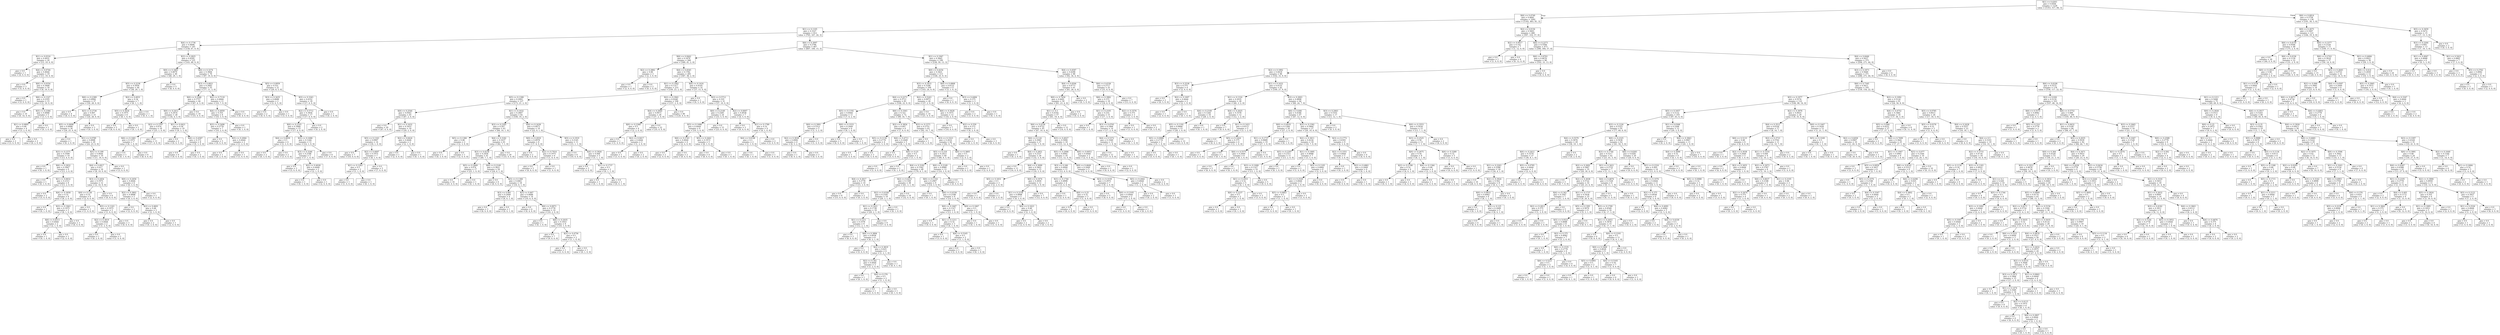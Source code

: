 digraph Tree {
node [shape=box] ;
0 [label="X[1] <= 0.4263\ngini = 0.4504\nsamples = 1228\nvalue = [1353, 517, 84, 3]"] ;
1 [label="X[6] <= 0.4749\ngini = 0.4681\nsamples = 1092\nvalue = [1162, 483, 81, 3]"] ;
0 -> 1 [labeldistance=2.5, labelangle=45, headlabel="True"] ;
2 [label="X[1] <= 0.1105\ngini = 0.3327\nsamples = 612\nvalue = [765, 167, 24, 3]"] ;
1 -> 2 ;
3 [label="X[4] <= 0.1736\ngini = 0.4606\nsamples = 145\nvalue = [158, 67, 9, 0]"] ;
2 -> 3 ;
4 [label="X[1] <= 0.0316\ngini = 0.4931\nsamples = 20\nvalue = [15, 19, 0, 0]"] ;
3 -> 4 ;
5 [label="gini = 0.0\nsamples = 1\nvalue = [4, 0, 0, 0]"] ;
4 -> 5 ;
6 [label="X[4] <= 0.0744\ngini = 0.4644\nsamples = 19\nvalue = [11, 19, 0, 0]"] ;
4 -> 6 ;
7 [label="gini = 0.0\nsamples = 3\nvalue = [5, 0, 0, 0]"] ;
6 -> 7 ;
8 [label="X[6] <= 0.0354\ngini = 0.3648\nsamples = 16\nvalue = [6, 19, 0, 0]"] ;
6 -> 8 ;
9 [label="gini = 0.0\nsamples = 1\nvalue = [3, 0, 0, 0]"] ;
8 -> 9 ;
10 [label="X[6] <= 0.1327\ngini = 0.2355\nsamples = 15\nvalue = [3, 19, 0, 0]"] ;
8 -> 10 ;
11 [label="gini = 0.0\nsamples = 10\nvalue = [0, 14, 0, 0]"] ;
10 -> 11 ;
12 [label="X[5] <= 0.2384\ngini = 0.4688\nsamples = 5\nvalue = [3, 5, 0, 0]"] ;
10 -> 12 ;
13 [label="X[1] <= 0.0895\ngini = 0.48\nsamples = 4\nvalue = [3, 2, 0, 0]"] ;
12 -> 13 ;
14 [label="gini = 0.0\nsamples = 2\nvalue = [3, 0, 0, 0]"] ;
13 -> 14 ;
15 [label="gini = 0.0\nsamples = 2\nvalue = [0, 2, 0, 0]"] ;
13 -> 15 ;
16 [label="gini = 0.0\nsamples = 1\nvalue = [0, 3, 0, 0]"] ;
12 -> 16 ;
17 [label="X[3] <= 0.2825\ngini = 0.4292\nsamples = 125\nvalue = [143, 48, 9, 0]"] ;
3 -> 17 ;
18 [label="X[0] <= 0.3465\ngini = 0.4879\nsamples = 49\nvalue = [46, 29, 1, 0]"] ;
17 -> 18 ;
19 [label="X[5] <= 0.2238\ngini = 0.5056\nsamples = 44\nvalue = [38, 29, 1, 0]"] ;
18 -> 19 ;
20 [label="X[6] <= 0.2389\ngini = 0.4994\nsamples = 37\nvalue = [30, 28, 0, 0]"] ;
19 -> 20 ;
21 [label="gini = 0.0\nsamples = 4\nvalue = [6, 0, 0, 0]"] ;
20 -> 21 ;
22 [label="X[3] <= 0.2736\ngini = 0.497\nsamples = 33\nvalue = [24, 28, 0, 0]"] ;
20 -> 22 ;
23 [label="X[5] <= 0.0698\ngini = 0.4998\nsamples = 30\nvalue = [24, 25, 0, 0]"] ;
22 -> 23 ;
24 [label="gini = 0.0\nsamples = 1\nvalue = [0, 2, 0, 0]"] ;
23 -> 24 ;
25 [label="X[1] <= 0.0789\ngini = 0.4998\nsamples = 29\nvalue = [24, 23, 0, 0]"] ;
23 -> 25 ;
26 [label="X[3] <= 0.1571\ngini = 0.3599\nsamples = 10\nvalue = [13, 4, 0, 0]"] ;
25 -> 26 ;
27 [label="gini = 0.0\nsamples = 1\nvalue = [0, 1, 0, 0]"] ;
26 -> 27 ;
28 [label="X[6] <= 0.2832\ngini = 0.3047\nsamples = 9\nvalue = [13, 3, 0, 0]"] ;
26 -> 28 ;
29 [label="gini = 0.0\nsamples = 1\nvalue = [0, 1, 0, 0]"] ;
28 -> 29 ;
30 [label="X[1] <= 0.0632\ngini = 0.2311\nsamples = 8\nvalue = [13, 2, 0, 0]"] ;
28 -> 30 ;
31 [label="gini = 0.0\nsamples = 2\nvalue = [5, 0, 0, 0]"] ;
30 -> 31 ;
32 [label="X[4] <= 0.3058\ngini = 0.32\nsamples = 6\nvalue = [8, 2, 0, 0]"] ;
30 -> 32 ;
33 [label="gini = 0.0\nsamples = 1\nvalue = [0, 1, 0, 0]"] ;
32 -> 33 ;
34 [label="X[3] <= 0.1843\ngini = 0.1975\nsamples = 5\nvalue = [8, 1, 0, 0]"] ;
32 -> 34 ;
35 [label="X[6] <= 0.4513\ngini = 0.4444\nsamples = 2\nvalue = [2, 1, 0, 0]"] ;
34 -> 35 ;
36 [label="gini = 0.0\nsamples = 1\nvalue = [0, 1, 0, 0]"] ;
35 -> 36 ;
37 [label="gini = 0.0\nsamples = 1\nvalue = [2, 0, 0, 0]"] ;
35 -> 37 ;
38 [label="gini = 0.0\nsamples = 3\nvalue = [6, 0, 0, 0]"] ;
34 -> 38 ;
39 [label="X[5] <= 0.189\ngini = 0.4644\nsamples = 19\nvalue = [11, 19, 0, 0]"] ;
25 -> 39 ;
40 [label="X[4] <= 0.4917\ngini = 0.417\nsamples = 18\nvalue = [8, 19, 0, 0]"] ;
39 -> 40 ;
41 [label="X[3] <= 0.2454\ngini = 0.1975\nsamples = 12\nvalue = [2, 16, 0, 0]"] ;
40 -> 41 ;
42 [label="X[0] <= 0.136\ngini = 0.32\nsamples = 6\nvalue = [2, 8, 0, 0]"] ;
41 -> 42 ;
43 [label="gini = 0.0\nsamples = 1\nvalue = [1, 0, 0, 0]"] ;
42 -> 43 ;
44 [label="X[5] <= 0.1163\ngini = 0.1975\nsamples = 5\nvalue = [1, 8, 0, 0]"] ;
42 -> 44 ;
45 [label="X[2] <= 0.3819\ngini = 0.4444\nsamples = 2\nvalue = [1, 2, 0, 0]"] ;
44 -> 45 ;
46 [label="gini = 0.0\nsamples = 1\nvalue = [0, 2, 0, 0]"] ;
45 -> 46 ;
47 [label="gini = 0.0\nsamples = 1\nvalue = [1, 0, 0, 0]"] ;
45 -> 47 ;
48 [label="gini = 0.0\nsamples = 3\nvalue = [0, 6, 0, 0]"] ;
44 -> 48 ;
49 [label="gini = 0.0\nsamples = 6\nvalue = [0, 8, 0, 0]"] ;
41 -> 49 ;
50 [label="X[0] <= 0.2456\ngini = 0.4444\nsamples = 6\nvalue = [6, 3, 0, 0]"] ;
40 -> 50 ;
51 [label="X[2] <= 0.3802\ngini = 0.4898\nsamples = 5\nvalue = [4, 3, 0, 0]"] ;
50 -> 51 ;
52 [label="gini = 0.0\nsamples = 2\nvalue = [2, 0, 0, 0]"] ;
51 -> 52 ;
53 [label="X[2] <= 0.4601\ngini = 0.48\nsamples = 3\nvalue = [2, 3, 0, 0]"] ;
51 -> 53 ;
54 [label="gini = 0.0\nsamples = 2\nvalue = [0, 3, 0, 0]"] ;
53 -> 54 ;
55 [label="gini = 0.0\nsamples = 1\nvalue = [2, 0, 0, 0]"] ;
53 -> 55 ;
56 [label="gini = 0.0\nsamples = 1\nvalue = [2, 0, 0, 0]"] ;
50 -> 56 ;
57 [label="gini = 0.0\nsamples = 1\nvalue = [3, 0, 0, 0]"] ;
39 -> 57 ;
58 [label="gini = 0.0\nsamples = 3\nvalue = [0, 3, 0, 0]"] ;
22 -> 58 ;
59 [label="X[2] <= 0.4931\ngini = 0.34\nsamples = 7\nvalue = [8, 1, 1, 0]"] ;
19 -> 59 ;
60 [label="X[5] <= 0.3634\ngini = 0.1975\nsamples = 6\nvalue = [8, 1, 0, 0]"] ;
59 -> 60 ;
61 [label="gini = 0.0\nsamples = 5\nvalue = [8, 0, 0, 0]"] ;
60 -> 61 ;
62 [label="gini = 0.0\nsamples = 1\nvalue = [0, 1, 0, 0]"] ;
60 -> 62 ;
63 [label="gini = 0.0\nsamples = 1\nvalue = [0, 0, 1, 0]"] ;
59 -> 63 ;
64 [label="gini = 0.0\nsamples = 5\nvalue = [8, 0, 0, 0]"] ;
18 -> 64 ;
65 [label="X[6] <= 0.3274\ngini = 0.3604\nsamples = 76\nvalue = [97, 19, 8, 0]"] ;
17 -> 65 ;
66 [label="X[3] <= 0.4821\ngini = 0.2683\nsamples = 55\nvalue = [77, 11, 3, 0]"] ;
65 -> 66 ;
67 [label="X[0] <= 0.2566\ngini = 0.1757\nsamples = 44\nvalue = [67, 4, 3, 0]"] ;
66 -> 67 ;
68 [label="X[0] <= 0.2412\ngini = 0.2974\nsamples = 28\nvalue = [34, 4, 3, 0]"] ;
67 -> 68 ;
69 [label="X[2] <= 0.3767\ngini = 0.074\nsamples = 18\nvalue = [25, 1, 0, 0]"] ;
68 -> 69 ;
70 [label="X[6] <= 0.1681\ngini = 0.1975\nsamples = 7\nvalue = [8, 1, 0, 0]"] ;
69 -> 70 ;
71 [label="gini = 0.0\nsamples = 1\nvalue = [0, 1, 0, 0]"] ;
70 -> 71 ;
72 [label="gini = 0.0\nsamples = 6\nvalue = [8, 0, 0, 0]"] ;
70 -> 72 ;
73 [label="gini = 0.0\nsamples = 11\nvalue = [17, 0, 0, 0]"] ;
69 -> 73 ;
74 [label="X[1] <= 0.0421\ngini = 0.56\nsamples = 10\nvalue = [9, 3, 3, 0]"] ;
68 -> 74 ;
75 [label="gini = 0.0\nsamples = 2\nvalue = [0, 0, 3, 0]"] ;
74 -> 75 ;
76 [label="X[4] <= 0.4587\ngini = 0.375\nsamples = 8\nvalue = [9, 3, 0, 0]"] ;
74 -> 76 ;
77 [label="gini = 0.0\nsamples = 6\nvalue = [9, 0, 0, 0]"] ;
76 -> 77 ;
78 [label="gini = 0.0\nsamples = 2\nvalue = [0, 3, 0, 0]"] ;
76 -> 78 ;
79 [label="gini = 0.0\nsamples = 16\nvalue = [33, 0, 0, 0]"] ;
67 -> 79 ;
80 [label="X[2] <= 0.7118\ngini = 0.4844\nsamples = 11\nvalue = [10, 7, 0, 0]"] ;
66 -> 80 ;
81 [label="X[4] <= 0.4959\ngini = 0.355\nsamples = 8\nvalue = [10, 3, 0, 0]"] ;
80 -> 81 ;
82 [label="X[3] <= 0.5498\ngini = 0.2778\nsamples = 7\nvalue = [10, 2, 0, 0]"] ;
81 -> 82 ;
83 [label="gini = 0.0\nsamples = 5\nvalue = [9, 0, 0, 0]"] ;
82 -> 83 ;
84 [label="X[5] <= 0.2064\ngini = 0.4444\nsamples = 2\nvalue = [1, 2, 0, 0]"] ;
82 -> 84 ;
85 [label="gini = 0.0\nsamples = 1\nvalue = [0, 2, 0, 0]"] ;
84 -> 85 ;
86 [label="gini = 0.0\nsamples = 1\nvalue = [1, 0, 0, 0]"] ;
84 -> 86 ;
87 [label="gini = 0.0\nsamples = 1\nvalue = [0, 1, 0, 0]"] ;
81 -> 87 ;
88 [label="gini = 0.0\nsamples = 3\nvalue = [0, 4, 0, 0]"] ;
80 -> 88 ;
89 [label="X[5] <= 0.0959\ngini = 0.551\nsamples = 21\nvalue = [20, 8, 5, 0]"] ;
65 -> 89 ;
90 [label="X[3] <= 0.3435\ngini = 0.4688\nsamples = 3\nvalue = [3, 0, 5, 0]"] ;
89 -> 90 ;
91 [label="gini = 0.0\nsamples = 2\nvalue = [0, 0, 5, 0]"] ;
90 -> 91 ;
92 [label="gini = 0.0\nsamples = 1\nvalue = [3, 0, 0, 0]"] ;
90 -> 92 ;
93 [label="X[5] <= 0.3343\ngini = 0.4352\nsamples = 18\nvalue = [17, 8, 0, 0]"] ;
89 -> 93 ;
94 [label="X[2] <= 0.5712\ngini = 0.3856\nsamples = 17\nvalue = [17, 6, 0, 0]"] ;
93 -> 94 ;
95 [label="X[0] <= 0.2325\ngini = 0.3084\nsamples = 15\nvalue = [17, 4, 0, 0]"] ;
94 -> 95 ;
96 [label="X[4] <= 0.4959\ngini = 0.5\nsamples = 4\nvalue = [3, 3, 0, 0]"] ;
95 -> 96 ;
97 [label="gini = 0.0\nsamples = 2\nvalue = [0, 3, 0, 0]"] ;
96 -> 97 ;
98 [label="gini = 0.0\nsamples = 2\nvalue = [3, 0, 0, 0]"] ;
96 -> 98 ;
99 [label="X[5] <= 0.1686\ngini = 0.1244\nsamples = 11\nvalue = [14, 1, 0, 0]"] ;
95 -> 99 ;
100 [label="X[3] <= 0.3246\ngini = 0.2188\nsamples = 5\nvalue = [7, 1, 0, 0]"] ;
99 -> 100 ;
101 [label="gini = 0.0\nsamples = 3\nvalue = [5, 0, 0, 0]"] ;
100 -> 101 ;
102 [label="X[2] <= 0.4028\ngini = 0.4444\nsamples = 2\nvalue = [2, 1, 0, 0]"] ;
100 -> 102 ;
103 [label="gini = 0.0\nsamples = 1\nvalue = [0, 1, 0, 0]"] ;
102 -> 103 ;
104 [label="gini = 0.0\nsamples = 1\nvalue = [2, 0, 0, 0]"] ;
102 -> 104 ;
105 [label="gini = 0.0\nsamples = 6\nvalue = [7, 0, 0, 0]"] ;
99 -> 105 ;
106 [label="gini = 0.0\nsamples = 2\nvalue = [0, 2, 0, 0]"] ;
94 -> 106 ;
107 [label="gini = 0.0\nsamples = 1\nvalue = [0, 2, 0, 0]"] ;
93 -> 107 ;
108 [label="X[6] <= 0.3097\ngini = 0.2796\nsamples = 467\nvalue = [607, 100, 15, 3]"] ;
2 -> 108 ;
109 [label="X[6] <= 0.0442\ngini = 0.1879\nsamples = 268\nvalue = [369, 41, 2, 0]"] ;
108 -> 109 ;
110 [label="X[2] <= 0.2882\ngini = 0.48\nsamples = 3\nvalue = [2, 3, 0, 0]"] ;
109 -> 110 ;
111 [label="gini = 0.0\nsamples = 1\nvalue = [2, 0, 0, 0]"] ;
110 -> 111 ;
112 [label="gini = 0.0\nsamples = 2\nvalue = [0, 3, 0, 0]"] ;
110 -> 112 ;
113 [label="X[4] <= 0.4545\ngini = 0.1782\nsamples = 265\nvalue = [367, 38, 2, 0]"] ;
109 -> 113 ;
114 [label="X[1] <= 0.1842\ngini = 0.1317\nsamples = 233\nvalue = [330, 23, 2, 0]"] ;
113 -> 114 ;
115 [label="X[5] <= 0.1308\ngini = 0.2093\nsamples = 127\nvalue = [173, 21, 2, 0]"] ;
114 -> 115 ;
116 [label="X[0] <= 0.2544\ngini = 0.0563\nsamples = 45\nvalue = [67, 2, 0, 0]"] ;
115 -> 116 ;
117 [label="gini = 0.0\nsamples = 29\nvalue = [47, 0, 0, 0]"] ;
116 -> 117 ;
118 [label="X[1] <= 0.1632\ngini = 0.1653\nsamples = 16\nvalue = [20, 2, 0, 0]"] ;
116 -> 118 ;
119 [label="X[5] <= 0.1163\ngini = 0.0997\nsamples = 14\nvalue = [18, 1, 0, 0]"] ;
118 -> 119 ;
120 [label="gini = 0.0\nsamples = 7\nvalue = [10, 0, 0, 0]"] ;
119 -> 120 ;
121 [label="X[2] <= 0.4097\ngini = 0.1975\nsamples = 7\nvalue = [8, 1, 0, 0]"] ;
119 -> 121 ;
122 [label="X[1] <= 0.1263\ngini = 0.5\nsamples = 2\nvalue = [1, 1, 0, 0]"] ;
121 -> 122 ;
123 [label="gini = 0.0\nsamples = 1\nvalue = [1, 0, 0, 0]"] ;
122 -> 123 ;
124 [label="gini = 0.0\nsamples = 1\nvalue = [0, 1, 0, 0]"] ;
122 -> 124 ;
125 [label="gini = 0.0\nsamples = 5\nvalue = [7, 0, 0, 0]"] ;
121 -> 125 ;
126 [label="X[2] <= 0.6424\ngini = 0.4444\nsamples = 2\nvalue = [2, 1, 0, 0]"] ;
118 -> 126 ;
127 [label="gini = 0.0\nsamples = 1\nvalue = [2, 0, 0, 0]"] ;
126 -> 127 ;
128 [label="gini = 0.0\nsamples = 1\nvalue = [0, 1, 0, 0]"] ;
126 -> 128 ;
129 [label="X[1] <= 0.1632\ngini = 0.2807\nsamples = 82\nvalue = [106, 19, 2, 0]"] ;
115 -> 129 ;
130 [label="X[3] <= 0.2305\ngini = 0.207\nsamples = 63\nvalue = [84, 10, 1, 0]"] ;
129 -> 130 ;
131 [label="X[5] <= 0.1366\ngini = 0.48\nsamples = 2\nvalue = [2, 3, 0, 0]"] ;
130 -> 131 ;
132 [label="gini = 0.0\nsamples = 1\nvalue = [0, 3, 0, 0]"] ;
131 -> 132 ;
133 [label="gini = 0.0\nsamples = 1\nvalue = [2, 0, 0, 0]"] ;
131 -> 133 ;
134 [label="X[4] <= 0.3182\ngini = 0.1637\nsamples = 61\nvalue = [82, 7, 1, 0]"] ;
130 -> 134 ;
135 [label="X[3] <= 0.4238\ngini = 0.2456\nsamples = 41\nvalue = [49, 7, 1, 0]"] ;
134 -> 135 ;
136 [label="X[5] <= 0.2849\ngini = 0.074\nsamples = 17\nvalue = [25, 1, 0, 0]"] ;
135 -> 136 ;
137 [label="gini = 0.0\nsamples = 16\nvalue = [25, 0, 0, 0]"] ;
136 -> 137 ;
138 [label="gini = 0.0\nsamples = 1\nvalue = [0, 1, 0, 0]"] ;
136 -> 138 ;
139 [label="X[0] <= 0.2149\ngini = 0.3621\nsamples = 24\nvalue = [24, 6, 1, 0]"] ;
135 -> 139 ;
140 [label="gini = 0.0\nsamples = 6\nvalue = [8, 0, 0, 0]"] ;
139 -> 140 ;
141 [label="X[5] <= 0.1366\ngini = 0.4461\nsamples = 18\nvalue = [16, 6, 1, 0]"] ;
139 -> 141 ;
142 [label="X[3] <= 0.481\ngini = 0.2449\nsamples = 4\nvalue = [6, 0, 1, 0]"] ;
141 -> 142 ;
143 [label="gini = 0.0\nsamples = 3\nvalue = [6, 0, 0, 0]"] ;
142 -> 143 ;
144 [label="gini = 0.0\nsamples = 1\nvalue = [0, 0, 1, 0]"] ;
142 -> 144 ;
145 [label="X[3] <= 0.467\ngini = 0.4688\nsamples = 14\nvalue = [10, 6, 0, 0]"] ;
141 -> 145 ;
146 [label="gini = 0.0\nsamples = 4\nvalue = [0, 4, 0, 0]"] ;
145 -> 146 ;
147 [label="X[6] <= 0.0973\ngini = 0.2778\nsamples = 10\nvalue = [10, 2, 0, 0]"] ;
145 -> 147 ;
148 [label="gini = 0.0\nsamples = 1\nvalue = [0, 1, 0, 0]"] ;
147 -> 148 ;
149 [label="X[6] <= 0.2035\ngini = 0.1653\nsamples = 9\nvalue = [10, 1, 0, 0]"] ;
147 -> 149 ;
150 [label="gini = 0.0\nsamples = 7\nvalue = [9, 0, 0, 0]"] ;
149 -> 150 ;
151 [label="X[3] <= 0.4756\ngini = 0.5\nsamples = 2\nvalue = [1, 1, 0, 0]"] ;
149 -> 151 ;
152 [label="gini = 0.0\nsamples = 1\nvalue = [1, 0, 0, 0]"] ;
151 -> 152 ;
153 [label="gini = 0.0\nsamples = 1\nvalue = [0, 1, 0, 0]"] ;
151 -> 153 ;
154 [label="gini = 0.0\nsamples = 20\nvalue = [33, 0, 0, 0]"] ;
134 -> 154 ;
155 [label="X[4] <= 0.2438\ngini = 0.4473\nsamples = 19\nvalue = [22, 9, 1, 0]"] ;
129 -> 155 ;
156 [label="X[0] <= 0.2018\ngini = 0.4978\nsamples = 8\nvalue = [7, 8, 0, 0]"] ;
155 -> 156 ;
157 [label="gini = 0.0\nsamples = 2\nvalue = [6, 0, 0, 0]"] ;
156 -> 157 ;
158 [label="X[2] <= 0.7014\ngini = 0.1975\nsamples = 6\nvalue = [1, 8, 0, 0]"] ;
156 -> 158 ;
159 [label="gini = 0.0\nsamples = 5\nvalue = [0, 8, 0, 0]"] ;
158 -> 159 ;
160 [label="gini = 0.0\nsamples = 1\nvalue = [1, 0, 0, 0]"] ;
158 -> 160 ;
161 [label="X[5] <= 0.1919\ngini = 0.2145\nsamples = 11\nvalue = [15, 1, 1, 0]"] ;
155 -> 161 ;
162 [label="gini = 0.0\nsamples = 6\nvalue = [10, 0, 0, 0]"] ;
161 -> 162 ;
163 [label="X[4] <= 0.3926\ngini = 0.449\nsamples = 5\nvalue = [5, 1, 1, 0]"] ;
161 -> 163 ;
164 [label="gini = 0.0\nsamples = 3\nvalue = [5, 0, 0, 0]"] ;
163 -> 164 ;
165 [label="X[1] <= 0.1737\ngini = 0.5\nsamples = 2\nvalue = [0, 1, 1, 0]"] ;
163 -> 165 ;
166 [label="gini = 0.0\nsamples = 1\nvalue = [0, 1, 0, 0]"] ;
165 -> 166 ;
167 [label="gini = 0.0\nsamples = 1\nvalue = [0, 0, 1, 0]"] ;
165 -> 167 ;
168 [label="X[2] <= 0.3941\ngini = 0.0248\nsamples = 106\nvalue = [157, 2, 0, 0]"] ;
114 -> 168 ;
169 [label="X[4] <= 0.2066\ngini = 0.0973\nsamples = 26\nvalue = [37, 2, 0, 0]"] ;
168 -> 169 ;
170 [label="X[0] <= 0.2368\ngini = 0.5\nsamples = 4\nvalue = [2, 2, 0, 0]"] ;
169 -> 170 ;
171 [label="gini = 0.0\nsamples = 1\nvalue = [1, 0, 0, 0]"] ;
170 -> 171 ;
172 [label="X[2] <= 0.0417\ngini = 0.4444\nsamples = 3\nvalue = [1, 2, 0, 0]"] ;
170 -> 172 ;
173 [label="gini = 0.0\nsamples = 1\nvalue = [1, 0, 0, 0]"] ;
172 -> 173 ;
174 [label="gini = 0.0\nsamples = 2\nvalue = [0, 2, 0, 0]"] ;
172 -> 174 ;
175 [label="gini = 0.0\nsamples = 22\nvalue = [35, 0, 0, 0]"] ;
169 -> 175 ;
176 [label="gini = 0.0\nsamples = 80\nvalue = [120, 0, 0, 0]"] ;
168 -> 176 ;
177 [label="X[6] <= 0.1416\ngini = 0.4105\nsamples = 32\nvalue = [37, 15, 0, 0]"] ;
113 -> 177 ;
178 [label="gini = 0.0\nsamples = 1\nvalue = [0, 5, 0, 0]"] ;
177 -> 178 ;
179 [label="X[2] <= 0.5712\ngini = 0.335\nsamples = 31\nvalue = [37, 10, 0, 0]"] ;
177 -> 179 ;
180 [label="X[0] <= 0.2149\ngini = 0.2285\nsamples = 24\nvalue = [33, 5, 0, 0]"] ;
179 -> 180 ;
181 [label="X[5] <= 0.1686\ngini = 0.4444\nsamples = 9\nvalue = [10, 5, 0, 0]"] ;
180 -> 181 ;
182 [label="X[6] <= 0.2743\ngini = 0.4444\nsamples = 4\nvalue = [2, 4, 0, 0]"] ;
181 -> 182 ;
183 [label="gini = 0.0\nsamples = 2\nvalue = [2, 0, 0, 0]"] ;
182 -> 183 ;
184 [label="gini = 0.0\nsamples = 2\nvalue = [0, 4, 0, 0]"] ;
182 -> 184 ;
185 [label="X[5] <= 0.2442\ngini = 0.1975\nsamples = 5\nvalue = [8, 1, 0, 0]"] ;
181 -> 185 ;
186 [label="gini = 0.0\nsamples = 4\nvalue = [8, 0, 0, 0]"] ;
185 -> 186 ;
187 [label="gini = 0.0\nsamples = 1\nvalue = [0, 1, 0, 0]"] ;
185 -> 187 ;
188 [label="gini = 0.0\nsamples = 15\nvalue = [23, 0, 0, 0]"] ;
180 -> 188 ;
189 [label="X[2] <= 0.6007\ngini = 0.4938\nsamples = 7\nvalue = [4, 5, 0, 0]"] ;
179 -> 189 ;
190 [label="gini = 0.0\nsamples = 3\nvalue = [0, 4, 0, 0]"] ;
189 -> 190 ;
191 [label="X[1] <= 0.1789\ngini = 0.32\nsamples = 4\nvalue = [4, 1, 0, 0]"] ;
189 -> 191 ;
192 [label="X[4] <= 0.6198\ngini = 0.5\nsamples = 2\nvalue = [1, 1, 0, 0]"] ;
191 -> 192 ;
193 [label="gini = 0.0\nsamples = 1\nvalue = [0, 1, 0, 0]"] ;
192 -> 193 ;
194 [label="gini = 0.0\nsamples = 1\nvalue = [1, 0, 0, 0]"] ;
192 -> 194 ;
195 [label="gini = 0.0\nsamples = 2\nvalue = [3, 0, 0, 0]"] ;
191 -> 195 ;
196 [label="X[1] <= 0.1947\ngini = 0.3845\nsamples = 199\nvalue = [238, 59, 13, 3]"] ;
108 -> 196 ;
197 [label="X[0] <= 0.4254\ngini = 0.3421\nsamples = 113\nvalue = [146, 25, 9, 3]"] ;
196 -> 197 ;
198 [label="X[3] <= 0.3433\ngini = 0.3186\nsamples = 109\nvalue = [143, 24, 9, 0]"] ;
197 -> 198 ;
199 [label="X[4] <= 0.2273\ngini = 0.3713\nsamples = 83\nvalue = [106, 22, 9, 0]"] ;
198 -> 199 ;
200 [label="X[5] <= 0.1192\ngini = 0.6044\nsamples = 11\nvalue = [7, 6, 2, 0]"] ;
199 -> 200 ;
201 [label="X[0] <= 0.3991\ngini = 0.5312\nsamples = 5\nvalue = [1, 5, 2, 0]"] ;
200 -> 201 ;
202 [label="X[2] <= 0.3038\ngini = 0.4082\nsamples = 4\nvalue = [0, 5, 2, 0]"] ;
201 -> 202 ;
203 [label="gini = 0.0\nsamples = 1\nvalue = [0, 0, 2, 0]"] ;
202 -> 203 ;
204 [label="gini = 0.0\nsamples = 3\nvalue = [0, 5, 0, 0]"] ;
202 -> 204 ;
205 [label="gini = 0.0\nsamples = 1\nvalue = [1, 0, 0, 0]"] ;
201 -> 205 ;
206 [label="X[0] <= 0.3333\ngini = 0.2449\nsamples = 6\nvalue = [6, 1, 0, 0]"] ;
200 -> 206 ;
207 [label="gini = 0.0\nsamples = 5\nvalue = [6, 0, 0, 0]"] ;
206 -> 207 ;
208 [label="gini = 0.0\nsamples = 1\nvalue = [0, 1, 0, 0]"] ;
206 -> 208 ;
209 [label="X[6] <= 0.3363\ngini = 0.321\nsamples = 72\nvalue = [99, 16, 7, 0]"] ;
199 -> 209 ;
210 [label="X[2] <= 0.3854\ngini = 0.497\nsamples = 9\nvalue = [7, 6, 0, 0]"] ;
209 -> 210 ;
211 [label="X[5] <= 0.1134\ngini = 0.2778\nsamples = 4\nvalue = [1, 5, 0, 0]"] ;
210 -> 211 ;
212 [label="gini = 0.0\nsamples = 1\nvalue = [1, 0, 0, 0]"] ;
211 -> 212 ;
213 [label="gini = 0.0\nsamples = 3\nvalue = [0, 5, 0, 0]"] ;
211 -> 213 ;
214 [label="X[4] <= 0.4711\ngini = 0.2449\nsamples = 5\nvalue = [6, 1, 0, 0]"] ;
210 -> 214 ;
215 [label="gini = 0.0\nsamples = 3\nvalue = [5, 0, 0, 0]"] ;
214 -> 215 ;
216 [label="X[0] <= 0.25\ngini = 0.5\nsamples = 2\nvalue = [1, 1, 0, 0]"] ;
214 -> 216 ;
217 [label="gini = 0.0\nsamples = 1\nvalue = [1, 0, 0, 0]"] ;
216 -> 217 ;
218 [label="gini = 0.0\nsamples = 1\nvalue = [0, 1, 0, 0]"] ;
216 -> 218 ;
219 [label="X[3] <= 0.1571\ngini = 0.2751\nsamples = 63\nvalue = [92, 10, 7, 0]"] ;
209 -> 219 ;
220 [label="gini = 0.0\nsamples = 1\nvalue = [0, 1, 0, 0]"] ;
219 -> 220 ;
221 [label="X[3] <= 0.3323\ngini = 0.2632\nsamples = 62\nvalue = [92, 9, 7, 0]"] ;
219 -> 221 ;
222 [label="X[5] <= 0.218\ngini = 0.2413\nsamples = 60\nvalue = [90, 9, 5, 0]"] ;
221 -> 222 ;
223 [label="X[4] <= 0.3182\ngini = 0.1562\nsamples = 48\nvalue = [76, 6, 1, 0]"] ;
222 -> 223 ;
224 [label="X[4] <= 0.3017\ngini = 0.2778\nsamples = 10\nvalue = [15, 3, 0, 0]"] ;
223 -> 224 ;
225 [label="gini = 0.0\nsamples = 8\nvalue = [15, 0, 0, 0]"] ;
224 -> 225 ;
226 [label="gini = 0.0\nsamples = 2\nvalue = [0, 3, 0, 0]"] ;
224 -> 226 ;
227 [label="X[2] <= 0.4253\ngini = 0.1169\nsamples = 38\nvalue = [61, 3, 1, 0]"] ;
223 -> 227 ;
228 [label="X[2] <= 0.4184\ngini = 0.2185\nsamples = 19\nvalue = [29, 3, 1, 0]"] ;
227 -> 228 ;
229 [label="X[1] <= 0.1421\ngini = 0.1738\nsamples = 18\nvalue = [29, 2, 1, 0]"] ;
228 -> 229 ;
230 [label="X[1] <= 0.1211\ngini = 0.3378\nsamples = 9\nvalue = [12, 2, 1, 0]"] ;
229 -> 230 ;
231 [label="gini = 0.0\nsamples = 3\nvalue = [6, 0, 0, 0]"] ;
230 -> 231 ;
232 [label="X[6] <= 0.3894\ngini = 0.4938\nsamples = 6\nvalue = [6, 2, 1, 0]"] ;
230 -> 232 ;
233 [label="gini = 0.0\nsamples = 2\nvalue = [5, 0, 0, 0]"] ;
232 -> 233 ;
234 [label="X[2] <= 0.3819\ngini = 0.625\nsamples = 4\nvalue = [1, 2, 1, 0]"] ;
232 -> 234 ;
235 [label="X[2] <= 0.342\ngini = 0.4444\nsamples = 3\nvalue = [1, 2, 0, 0]"] ;
234 -> 235 ;
236 [label="gini = 0.0\nsamples = 1\nvalue = [0, 1, 0, 0]"] ;
235 -> 236 ;
237 [label="X[4] <= 0.376\ngini = 0.5\nsamples = 2\nvalue = [1, 1, 0, 0]"] ;
235 -> 237 ;
238 [label="gini = 0.0\nsamples = 1\nvalue = [1, 0, 0, 0]"] ;
237 -> 238 ;
239 [label="gini = 0.0\nsamples = 1\nvalue = [0, 1, 0, 0]"] ;
237 -> 239 ;
240 [label="gini = 0.0\nsamples = 1\nvalue = [0, 0, 1, 0]"] ;
234 -> 240 ;
241 [label="gini = 0.0\nsamples = 9\nvalue = [17, 0, 0, 0]"] ;
229 -> 241 ;
242 [label="gini = 0.0\nsamples = 1\nvalue = [0, 1, 0, 0]"] ;
228 -> 242 ;
243 [label="gini = 0.0\nsamples = 19\nvalue = [32, 0, 0, 0]"] ;
227 -> 243 ;
244 [label="X[0] <= 0.2149\ngini = 0.4989\nsamples = 12\nvalue = [14, 3, 4, 0]"] ;
222 -> 244 ;
245 [label="X[0] <= 0.1316\ngini = 0.2907\nsamples = 9\nvalue = [14, 3, 0, 0]"] ;
244 -> 245 ;
246 [label="gini = 0.0\nsamples = 1\nvalue = [0, 1, 0, 0]"] ;
245 -> 246 ;
247 [label="X[6] <= 0.4336\ngini = 0.2188\nsamples = 8\nvalue = [14, 2, 0, 0]"] ;
245 -> 247 ;
248 [label="X[0] <= 0.1667\ngini = 0.1327\nsamples = 6\nvalue = [13, 1, 0, 0]"] ;
247 -> 248 ;
249 [label="gini = 0.0\nsamples = 3\nvalue = [9, 0, 0, 0]"] ;
248 -> 249 ;
250 [label="X[1] <= 0.1211\ngini = 0.32\nsamples = 3\nvalue = [4, 1, 0, 0]"] ;
248 -> 250 ;
251 [label="gini = 0.0\nsamples = 1\nvalue = [3, 0, 0, 0]"] ;
250 -> 251 ;
252 [label="X[4] <= 0.5165\ngini = 0.5\nsamples = 2\nvalue = [1, 1, 0, 0]"] ;
250 -> 252 ;
253 [label="gini = 0.0\nsamples = 1\nvalue = [1, 0, 0, 0]"] ;
252 -> 253 ;
254 [label="gini = 0.0\nsamples = 1\nvalue = [0, 1, 0, 0]"] ;
252 -> 254 ;
255 [label="X[0] <= 0.1667\ngini = 0.5\nsamples = 2\nvalue = [1, 1, 0, 0]"] ;
247 -> 255 ;
256 [label="gini = 0.0\nsamples = 1\nvalue = [0, 1, 0, 0]"] ;
255 -> 256 ;
257 [label="gini = 0.0\nsamples = 1\nvalue = [1, 0, 0, 0]"] ;
255 -> 257 ;
258 [label="gini = 0.0\nsamples = 3\nvalue = [0, 0, 4, 0]"] ;
244 -> 258 ;
259 [label="X[6] <= 0.3805\ngini = 0.5\nsamples = 2\nvalue = [2, 0, 2, 0]"] ;
221 -> 259 ;
260 [label="gini = 0.0\nsamples = 1\nvalue = [0, 0, 2, 0]"] ;
259 -> 260 ;
261 [label="gini = 0.0\nsamples = 1\nvalue = [2, 0, 0, 0]"] ;
259 -> 261 ;
262 [label="X[2] <= 0.5243\ngini = 0.0973\nsamples = 26\nvalue = [37, 2, 0, 0]"] ;
198 -> 262 ;
263 [label="gini = 0.0\nsamples = 14\nvalue = [21, 0, 0, 0]"] ;
262 -> 263 ;
264 [label="X[6] <= 0.3628\ngini = 0.1975\nsamples = 12\nvalue = [16, 2, 0, 0]"] ;
262 -> 264 ;
265 [label="gini = 0.0\nsamples = 7\nvalue = [10, 0, 0, 0]"] ;
264 -> 265 ;
266 [label="X[2] <= 0.559\ngini = 0.375\nsamples = 5\nvalue = [6, 2, 0, 0]"] ;
264 -> 266 ;
267 [label="gini = 0.0\nsamples = 2\nvalue = [0, 2, 0, 0]"] ;
266 -> 267 ;
268 [label="gini = 0.0\nsamples = 3\nvalue = [6, 0, 0, 0]"] ;
266 -> 268 ;
269 [label="X[0] <= 0.4868\ngini = 0.6122\nsamples = 4\nvalue = [3, 1, 0, 3]"] ;
197 -> 269 ;
270 [label="gini = 0.0\nsamples = 1\nvalue = [0, 0, 0, 3]"] ;
269 -> 270 ;
271 [label="X[3] <= 0.4484\ngini = 0.375\nsamples = 3\nvalue = [3, 1, 0, 0]"] ;
269 -> 271 ;
272 [label="gini = 0.0\nsamples = 2\nvalue = [3, 0, 0, 0]"] ;
271 -> 272 ;
273 [label="gini = 0.0\nsamples = 1\nvalue = [0, 1, 0, 0]"] ;
271 -> 273 ;
274 [label="X[4] <= 0.4587\ngini = 0.4298\nsamples = 86\nvalue = [92, 34, 4, 0]"] ;
196 -> 274 ;
275 [label="X[4] <= 0.4504\ngini = 0.4773\nsamples = 61\nvalue = [61, 28, 4, 0]"] ;
274 -> 275 ;
276 [label="X[0] <= 0.7456\ngini = 0.4491\nsamples = 59\nvalue = [61, 23, 4, 0]"] ;
275 -> 276 ;
277 [label="X[1] <= 0.3\ngini = 0.4192\nsamples = 57\nvalue = [61, 19, 4, 0]"] ;
276 -> 277 ;
278 [label="X[6] <= 0.4336\ngini = 0.4722\nsamples = 45\nvalue = [47, 19, 4, 0]"] ;
277 -> 278 ;
279 [label="X[4] <= 0.124\ngini = 0.2945\nsamples = 27\nvalue = [32, 7, 0, 0]"] ;
278 -> 279 ;
280 [label="gini = 0.0\nsamples = 1\nvalue = [0, 2, 0, 0]"] ;
279 -> 280 ;
281 [label="X[4] <= 0.2851\ngini = 0.2337\nsamples = 26\nvalue = [32, 5, 0, 0]"] ;
279 -> 281 ;
282 [label="gini = 0.0\nsamples = 11\nvalue = [14, 0, 0, 0]"] ;
281 -> 282 ;
283 [label="X[4] <= 0.3099\ngini = 0.3403\nsamples = 15\nvalue = [18, 5, 0, 0]"] ;
281 -> 283 ;
284 [label="X[5] <= 0.1831\ngini = 0.5\nsamples = 3\nvalue = [2, 2, 0, 0]"] ;
283 -> 284 ;
285 [label="gini = 0.0\nsamples = 1\nvalue = [2, 0, 0, 0]"] ;
284 -> 285 ;
286 [label="gini = 0.0\nsamples = 2\nvalue = [0, 2, 0, 0]"] ;
284 -> 286 ;
287 [label="X[0] <= 0.1974\ngini = 0.2659\nsamples = 12\nvalue = [16, 3, 0, 0]"] ;
283 -> 287 ;
288 [label="X[1] <= 0.2158\ngini = 0.4898\nsamples = 5\nvalue = [4, 3, 0, 0]"] ;
287 -> 288 ;
289 [label="gini = 0.0\nsamples = 1\nvalue = [2, 0, 0, 0]"] ;
288 -> 289 ;
290 [label="X[0] <= 0.1623\ngini = 0.48\nsamples = 4\nvalue = [2, 3, 0, 0]"] ;
288 -> 290 ;
291 [label="gini = 0.0\nsamples = 2\nvalue = [2, 0, 0, 0]"] ;
290 -> 291 ;
292 [label="gini = 0.0\nsamples = 2\nvalue = [0, 3, 0, 0]"] ;
290 -> 292 ;
293 [label="gini = 0.0\nsamples = 7\nvalue = [12, 0, 0, 0]"] ;
287 -> 293 ;
294 [label="X[3] <= 0.4027\ngini = 0.5994\nsamples = 18\nvalue = [15, 12, 4, 0]"] ;
278 -> 294 ;
295 [label="X[5] <= 0.2006\ngini = 0.4992\nsamples = 16\nvalue = [13, 12, 0, 0]"] ;
294 -> 295 ;
296 [label="X[3] <= 0.246\ngini = 0.4444\nsamples = 11\nvalue = [12, 6, 0, 0]"] ;
295 -> 296 ;
297 [label="X[3] <= 0.1744\ngini = 0.4898\nsamples = 4\nvalue = [3, 4, 0, 0]"] ;
296 -> 297 ;
298 [label="gini = 0.0\nsamples = 1\nvalue = [2, 0, 0, 0]"] ;
297 -> 298 ;
299 [label="X[0] <= 0.25\ngini = 0.32\nsamples = 3\nvalue = [1, 4, 0, 0]"] ;
297 -> 299 ;
300 [label="gini = 0.0\nsamples = 2\nvalue = [0, 4, 0, 0]"] ;
299 -> 300 ;
301 [label="gini = 0.0\nsamples = 1\nvalue = [1, 0, 0, 0]"] ;
299 -> 301 ;
302 [label="X[3] <= 0.3159\ngini = 0.2975\nsamples = 7\nvalue = [9, 2, 0, 0]"] ;
296 -> 302 ;
303 [label="gini = 0.0\nsamples = 5\nvalue = [8, 0, 0, 0]"] ;
302 -> 303 ;
304 [label="X[0] <= 0.2105\ngini = 0.4444\nsamples = 2\nvalue = [1, 2, 0, 0]"] ;
302 -> 304 ;
305 [label="gini = 0.0\nsamples = 1\nvalue = [1, 0, 0, 0]"] ;
304 -> 305 ;
306 [label="gini = 0.0\nsamples = 1\nvalue = [0, 2, 0, 0]"] ;
304 -> 306 ;
307 [label="X[0] <= 0.4649\ngini = 0.2449\nsamples = 5\nvalue = [1, 6, 0, 0]"] ;
295 -> 307 ;
308 [label="X[5] <= 0.2442\ngini = 0.4444\nsamples = 3\nvalue = [1, 2, 0, 0]"] ;
307 -> 308 ;
309 [label="gini = 0.0\nsamples = 2\nvalue = [0, 2, 0, 0]"] ;
308 -> 309 ;
310 [label="gini = 0.0\nsamples = 1\nvalue = [1, 0, 0, 0]"] ;
308 -> 310 ;
311 [label="gini = 0.0\nsamples = 2\nvalue = [0, 4, 0, 0]"] ;
307 -> 311 ;
312 [label="X[0] <= 0.6053\ngini = 0.4444\nsamples = 2\nvalue = [2, 0, 4, 0]"] ;
294 -> 312 ;
313 [label="gini = 0.0\nsamples = 1\nvalue = [0, 0, 4, 0]"] ;
312 -> 313 ;
314 [label="gini = 0.0\nsamples = 1\nvalue = [2, 0, 0, 0]"] ;
312 -> 314 ;
315 [label="gini = 0.0\nsamples = 12\nvalue = [14, 0, 0, 0]"] ;
277 -> 315 ;
316 [label="gini = 0.0\nsamples = 2\nvalue = [0, 4, 0, 0]"] ;
276 -> 316 ;
317 [label="gini = 0.0\nsamples = 2\nvalue = [0, 5, 0, 0]"] ;
275 -> 317 ;
318 [label="X[6] <= 0.4336\ngini = 0.2717\nsamples = 25\nvalue = [31, 6, 0, 0]"] ;
274 -> 318 ;
319 [label="X[6] <= 0.3982\ngini = 0.375\nsamples = 18\nvalue = [18, 6, 0, 0]"] ;
318 -> 319 ;
320 [label="X[1] <= 0.2105\ngini = 0.255\nsamples = 15\nvalue = [17, 3, 0, 0]"] ;
319 -> 320 ;
321 [label="gini = 0.0\nsamples = 1\nvalue = [0, 1, 0, 0]"] ;
320 -> 321 ;
322 [label="X[3] <= 0.4765\ngini = 0.1884\nsamples = 14\nvalue = [17, 2, 0, 0]"] ;
320 -> 322 ;
323 [label="X[4] <= 0.5372\ngini = 0.1049\nsamples = 13\nvalue = [17, 1, 0, 0]"] ;
322 -> 323 ;
324 [label="gini = 0.0\nsamples = 12\nvalue = [17, 0, 0, 0]"] ;
323 -> 324 ;
325 [label="gini = 0.0\nsamples = 1\nvalue = [0, 1, 0, 0]"] ;
323 -> 325 ;
326 [label="gini = 0.0\nsamples = 1\nvalue = [0, 1, 0, 0]"] ;
322 -> 326 ;
327 [label="X[2] <= 0.3576\ngini = 0.375\nsamples = 3\nvalue = [1, 3, 0, 0]"] ;
319 -> 327 ;
328 [label="gini = 0.0\nsamples = 1\nvalue = [1, 0, 0, 0]"] ;
327 -> 328 ;
329 [label="gini = 0.0\nsamples = 2\nvalue = [0, 3, 0, 0]"] ;
327 -> 329 ;
330 [label="gini = 0.0\nsamples = 7\nvalue = [13, 0, 0, 0]"] ;
318 -> 330 ;
331 [label="X[2] <= 0.0156\ngini = 0.5603\nsamples = 480\nvalue = [397, 316, 57, 0]"] ;
1 -> 331 ;
332 [label="X[2] <= 0.0017\ngini = 0.142\nsamples = 7\nvalue = [1, 12, 0, 0]"] ;
331 -> 332 ;
333 [label="gini = 0.0\nsamples = 1\nvalue = [1, 0, 0, 0]"] ;
332 -> 333 ;
334 [label="gini = 0.0\nsamples = 6\nvalue = [0, 12, 0, 0]"] ;
332 -> 334 ;
335 [label="X[4] <= 0.2273\ngini = 0.5594\nsamples = 473\nvalue = [396, 304, 57, 0]"] ;
331 -> 335 ;
336 [label="X[6] <= 0.8761\ngini = 0.4676\nsamples = 98\nvalue = [102, 33, 13, 0]"] ;
335 -> 336 ;
337 [label="X[2] <= 0.1892\ngini = 0.4418\nsamples = 96\nvalue = [102, 33, 9, 0]"] ;
336 -> 337 ;
338 [label="X[3] <= 0.2538\ngini = 0.375\nsamples = 4\nvalue = [2, 6, 0, 0]"] ;
337 -> 338 ;
339 [label="gini = 0.0\nsamples = 2\nvalue = [0, 5, 0, 0]"] ;
338 -> 339 ;
340 [label="X[2] <= 0.1007\ngini = 0.4444\nsamples = 2\nvalue = [2, 1, 0, 0]"] ;
338 -> 340 ;
341 [label="gini = 0.0\nsamples = 1\nvalue = [2, 0, 0, 0]"] ;
340 -> 341 ;
342 [label="gini = 0.0\nsamples = 1\nvalue = [0, 1, 0, 0]"] ;
340 -> 342 ;
343 [label="X[1] <= 0.1632\ngini = 0.4155\nsamples = 92\nvalue = [100, 27, 9, 0]"] ;
337 -> 343 ;
344 [label="X[1] <= 0.1316\ngini = 0.2035\nsamples = 28\nvalue = [40, 3, 2, 0]"] ;
343 -> 344 ;
345 [label="X[4] <= 0.2149\ngini = 0.1244\nsamples = 16\nvalue = [28, 2, 0, 0]"] ;
344 -> 345 ;
346 [label="X[5] <= 0.1192\ngini = 0.0666\nsamples = 15\nvalue = [28, 1, 0, 0]"] ;
345 -> 346 ;
347 [label="X[5] <= 0.0988\ngini = 0.2778\nsamples = 3\nvalue = [5, 1, 0, 0]"] ;
346 -> 347 ;
348 [label="gini = 0.0\nsamples = 2\nvalue = [5, 0, 0, 0]"] ;
347 -> 348 ;
349 [label="gini = 0.0\nsamples = 1\nvalue = [0, 1, 0, 0]"] ;
347 -> 349 ;
350 [label="gini = 0.0\nsamples = 12\nvalue = [23, 0, 0, 0]"] ;
346 -> 350 ;
351 [label="gini = 0.0\nsamples = 1\nvalue = [0, 1, 0, 0]"] ;
345 -> 351 ;
352 [label="X[4] <= 0.2025\ngini = 0.3378\nsamples = 12\nvalue = [12, 1, 2, 0]"] ;
344 -> 352 ;
353 [label="gini = 0.0\nsamples = 7\nvalue = [9, 0, 0, 0]"] ;
352 -> 353 ;
354 [label="X[1] <= 0.1421\ngini = 0.6111\nsamples = 5\nvalue = [3, 1, 2, 0]"] ;
352 -> 354 ;
355 [label="gini = 0.0\nsamples = 1\nvalue = [0, 0, 2, 0]"] ;
354 -> 355 ;
356 [label="X[5] <= 0.1424\ngini = 0.375\nsamples = 4\nvalue = [3, 1, 0, 0]"] ;
354 -> 356 ;
357 [label="gini = 0.0\nsamples = 3\nvalue = [3, 0, 0, 0]"] ;
356 -> 357 ;
358 [label="gini = 0.0\nsamples = 1\nvalue = [0, 1, 0, 0]"] ;
356 -> 358 ;
359 [label="X[3] <= 0.2003\ngini = 0.4898\nsamples = 64\nvalue = [60, 24, 7, 0]"] ;
343 -> 359 ;
360 [label="X[6] <= 0.646\ngini = 0.4346\nsamples = 47\nvalue = [47, 12, 6, 0]"] ;
359 -> 360 ;
361 [label="X[0] <= 0.4035\ngini = 0.1284\nsamples = 20\nvalue = [27, 2, 0, 0]"] ;
360 -> 361 ;
362 [label="X[1] <= 0.1737\ngini = 0.0689\nsamples = 19\nvalue = [27, 1, 0, 0]"] ;
361 -> 362 ;
363 [label="X[6] <= 0.5575\ngini = 0.2449\nsamples = 6\nvalue = [6, 1, 0, 0]"] ;
362 -> 363 ;
364 [label="gini = 0.0\nsamples = 5\nvalue = [6, 0, 0, 0]"] ;
363 -> 364 ;
365 [label="gini = 0.0\nsamples = 1\nvalue = [0, 1, 0, 0]"] ;
363 -> 365 ;
366 [label="gini = 0.0\nsamples = 13\nvalue = [21, 0, 0, 0]"] ;
362 -> 366 ;
367 [label="gini = 0.0\nsamples = 1\nvalue = [0, 1, 0, 0]"] ;
361 -> 367 ;
368 [label="X[3] <= 0.1582\ngini = 0.5864\nsamples = 27\nvalue = [20, 10, 6, 0]"] ;
360 -> 368 ;
369 [label="X[2] <= 0.3611\ngini = 0.4234\nsamples = 18\nvalue = [16, 7, 0, 0]"] ;
368 -> 369 ;
370 [label="X[5] <= 0.2297\ngini = 0.2311\nsamples = 11\nvalue = [13, 2, 0, 0]"] ;
369 -> 370 ;
371 [label="X[3] <= 0.1008\ngini = 0.1327\nsamples = 10\nvalue = [13, 1, 0, 0]"] ;
370 -> 371 ;
372 [label="X[1] <= 0.2053\ngini = 0.32\nsamples = 5\nvalue = [4, 1, 0, 0]"] ;
371 -> 372 ;
373 [label="X[0] <= 0.2237\ngini = 0.5\nsamples = 2\nvalue = [1, 1, 0, 0]"] ;
372 -> 373 ;
374 [label="gini = 0.0\nsamples = 1\nvalue = [1, 0, 0, 0]"] ;
373 -> 374 ;
375 [label="gini = 0.0\nsamples = 1\nvalue = [0, 1, 0, 0]"] ;
373 -> 375 ;
376 [label="gini = 0.0\nsamples = 3\nvalue = [3, 0, 0, 0]"] ;
372 -> 376 ;
377 [label="gini = 0.0\nsamples = 5\nvalue = [9, 0, 0, 0]"] ;
371 -> 377 ;
378 [label="gini = 0.0\nsamples = 1\nvalue = [0, 1, 0, 0]"] ;
370 -> 378 ;
379 [label="X[1] <= 0.1895\ngini = 0.4688\nsamples = 7\nvalue = [3, 5, 0, 0]"] ;
369 -> 379 ;
380 [label="gini = 0.0\nsamples = 1\nvalue = [1, 0, 0, 0]"] ;
379 -> 380 ;
381 [label="X[5] <= 0.1105\ngini = 0.4082\nsamples = 6\nvalue = [2, 5, 0, 0]"] ;
379 -> 381 ;
382 [label="X[1] <= 0.2526\ngini = 0.4444\nsamples = 3\nvalue = [2, 1, 0, 0]"] ;
381 -> 382 ;
383 [label="X[5] <= 0.0843\ngini = 0.5\nsamples = 2\nvalue = [1, 1, 0, 0]"] ;
382 -> 383 ;
384 [label="gini = 0.0\nsamples = 1\nvalue = [1, 0, 0, 0]"] ;
383 -> 384 ;
385 [label="gini = 0.0\nsamples = 1\nvalue = [0, 1, 0, 0]"] ;
383 -> 385 ;
386 [label="gini = 0.0\nsamples = 1\nvalue = [1, 0, 0, 0]"] ;
382 -> 386 ;
387 [label="gini = 0.0\nsamples = 3\nvalue = [0, 4, 0, 0]"] ;
381 -> 387 ;
388 [label="X[3] <= 0.1772\ngini = 0.6391\nsamples = 9\nvalue = [4, 3, 6, 0]"] ;
368 -> 388 ;
389 [label="X[2] <= 0.3351\ngini = 0.4444\nsamples = 5\nvalue = [0, 3, 6, 0]"] ;
388 -> 389 ;
390 [label="gini = 0.0\nsamples = 1\nvalue = [0, 2, 0, 0]"] ;
389 -> 390 ;
391 [label="X[2] <= 0.4861\ngini = 0.2449\nsamples = 4\nvalue = [0, 1, 6, 0]"] ;
389 -> 391 ;
392 [label="gini = 0.0\nsamples = 3\nvalue = [0, 0, 6, 0]"] ;
391 -> 392 ;
393 [label="gini = 0.0\nsamples = 1\nvalue = [0, 1, 0, 0]"] ;
391 -> 393 ;
394 [label="gini = 0.0\nsamples = 4\nvalue = [4, 0, 0, 0]"] ;
388 -> 394 ;
395 [label="X[3] <= 0.2063\ngini = 0.5355\nsamples = 17\nvalue = [13, 12, 1, 0]"] ;
359 -> 395 ;
396 [label="gini = 0.0\nsamples = 2\nvalue = [0, 5, 0, 0]"] ;
395 -> 396 ;
397 [label="X[0] <= 0.3553\ngini = 0.5034\nsamples = 15\nvalue = [13, 7, 1, 0]"] ;
395 -> 397 ;
398 [label="X[3] <= 0.2525\ngini = 0.56\nsamples = 13\nvalue = [7, 7, 1, 0]"] ;
397 -> 398 ;
399 [label="X[0] <= 0.2675\ngini = 0.54\nsamples = 8\nvalue = [6, 3, 1, 0]"] ;
398 -> 399 ;
400 [label="X[2] <= 0.2708\ngini = 0.32\nsamples = 4\nvalue = [4, 0, 1, 0]"] ;
399 -> 400 ;
401 [label="gini = 0.0\nsamples = 1\nvalue = [0, 0, 1, 0]"] ;
400 -> 401 ;
402 [label="gini = 0.0\nsamples = 3\nvalue = [4, 0, 0, 0]"] ;
400 -> 402 ;
403 [label="X[4] <= 0.1364\ngini = 0.48\nsamples = 4\nvalue = [2, 3, 0, 0]"] ;
399 -> 403 ;
404 [label="gini = 0.0\nsamples = 1\nvalue = [2, 0, 0, 0]"] ;
403 -> 404 ;
405 [label="gini = 0.0\nsamples = 3\nvalue = [0, 3, 0, 0]"] ;
403 -> 405 ;
406 [label="X[0] <= 0.3289\ngini = 0.32\nsamples = 5\nvalue = [1, 4, 0, 0]"] ;
398 -> 406 ;
407 [label="gini = 0.0\nsamples = 4\nvalue = [0, 4, 0, 0]"] ;
406 -> 407 ;
408 [label="gini = 0.0\nsamples = 1\nvalue = [1, 0, 0, 0]"] ;
406 -> 408 ;
409 [label="gini = 0.0\nsamples = 2\nvalue = [6, 0, 0, 0]"] ;
397 -> 409 ;
410 [label="gini = 0.0\nsamples = 2\nvalue = [0, 0, 4, 0]"] ;
336 -> 410 ;
411 [label="X[4] <= 0.6446\ngini = 0.5637\nsamples = 375\nvalue = [294, 271, 44, 0]"] ;
335 -> 411 ;
412 [label="X[3] <= 0.1873\ngini = 0.5649\nsamples = 371\nvalue = [286, 271, 44, 0]"] ;
411 -> 412 ;
413 [label="X[6] <= 0.7345\ngini = 0.5611\nsamples = 193\nvalue = [130, 154, 22, 0]"] ;
412 -> 413 ;
414 [label="X[5] <= 0.1977\ngini = 0.5574\nsamples = 132\nvalue = [106, 98, 14, 0]"] ;
413 -> 414 ;
415 [label="X[5] <= 0.1657\ngini = 0.5132\nsamples = 103\nvalue = [97, 63, 6, 0]"] ;
414 -> 415 ;
416 [label="X[3] <= 0.1226\ngini = 0.5323\nsamples = 91\nvalue = [77, 60, 6, 0]"] ;
415 -> 416 ;
417 [label="X[4] <= 0.5579\ngini = 0.3676\nsamples = 29\nvalue = [36, 10, 1, 0]"] ;
416 -> 417 ;
418 [label="X[0] <= 0.2412\ngini = 0.3279\nsamples = 27\nvalue = [36, 8, 1, 0]"] ;
417 -> 418 ;
419 [label="X[1] <= 0.2263\ngini = 0.2288\nsamples = 24\nvalue = [34, 4, 1, 0]"] ;
418 -> 419 ;
420 [label="gini = 0.0\nsamples = 16\nvalue = [28, 0, 0, 0]"] ;
419 -> 420 ;
421 [label="X[2] <= 0.3924\ngini = 0.562\nsamples = 8\nvalue = [6, 4, 1, 0]"] ;
419 -> 421 ;
422 [label="X[0] <= 0.0833\ngini = 0.4062\nsamples = 6\nvalue = [6, 1, 1, 0]"] ;
421 -> 422 ;
423 [label="gini = 0.0\nsamples = 1\nvalue = [0, 1, 0, 0]"] ;
422 -> 423 ;
424 [label="X[5] <= 0.125\ngini = 0.2449\nsamples = 5\nvalue = [6, 0, 1, 0]"] ;
422 -> 424 ;
425 [label="gini = 0.0\nsamples = 4\nvalue = [6, 0, 0, 0]"] ;
424 -> 425 ;
426 [label="gini = 0.0\nsamples = 1\nvalue = [0, 0, 1, 0]"] ;
424 -> 426 ;
427 [label="gini = 0.0\nsamples = 2\nvalue = [0, 3, 0, 0]"] ;
421 -> 427 ;
428 [label="X[5] <= 0.0785\ngini = 0.4444\nsamples = 3\nvalue = [2, 4, 0, 0]"] ;
418 -> 428 ;
429 [label="gini = 0.0\nsamples = 1\nvalue = [2, 0, 0, 0]"] ;
428 -> 429 ;
430 [label="gini = 0.0\nsamples = 2\nvalue = [0, 4, 0, 0]"] ;
428 -> 430 ;
431 [label="gini = 0.0\nsamples = 2\nvalue = [0, 2, 0, 0]"] ;
417 -> 431 ;
432 [label="X[0] <= 0.2325\ngini = 0.5436\nsamples = 62\nvalue = [41, 50, 5, 0]"] ;
416 -> 432 ;
433 [label="X[3] <= 0.1744\ngini = 0.5217\nsamples = 42\nvalue = [21, 41, 5, 0]"] ;
432 -> 433 ;
434 [label="X[2] <= 0.2691\ngini = 0.5487\nsamples = 35\nvalue = [20, 30, 4, 0]"] ;
433 -> 434 ;
435 [label="gini = 0.0\nsamples = 3\nvalue = [0, 7, 0, 0]"] ;
434 -> 435 ;
436 [label="X[2] <= 0.3038\ngini = 0.5722\nsamples = 32\nvalue = [20, 23, 4, 0]"] ;
434 -> 436 ;
437 [label="X[4] <= 0.343\ngini = 0.3367\nsamples = 7\nvalue = [11, 3, 0, 0]"] ;
436 -> 437 ;
438 [label="X[2] <= 0.2812\ngini = 0.375\nsamples = 2\nvalue = [1, 3, 0, 0]"] ;
437 -> 438 ;
439 [label="gini = 0.0\nsamples = 1\nvalue = [1, 0, 0, 0]"] ;
438 -> 439 ;
440 [label="gini = 0.0\nsamples = 1\nvalue = [0, 3, 0, 0]"] ;
438 -> 440 ;
441 [label="gini = 0.0\nsamples = 5\nvalue = [10, 0, 0, 0]"] ;
437 -> 441 ;
442 [label="X[1] <= 0.1737\ngini = 0.5436\nsamples = 25\nvalue = [9, 20, 4, 0]"] ;
436 -> 442 ;
443 [label="X[5] <= 0.1395\ngini = 0.5679\nsamples = 9\nvalue = [5, 3, 1, 0]"] ;
442 -> 443 ;
444 [label="X[5] <= 0.0523\ngini = 0.4688\nsamples = 8\nvalue = [5, 3, 0, 0]"] ;
443 -> 444 ;
445 [label="gini = 0.0\nsamples = 1\nvalue = [0, 1, 0, 0]"] ;
444 -> 445 ;
446 [label="X[2] <= 0.375\ngini = 0.4082\nsamples = 7\nvalue = [5, 2, 0, 0]"] ;
444 -> 446 ;
447 [label="gini = 0.0\nsamples = 1\nvalue = [0, 1, 0, 0]"] ;
446 -> 447 ;
448 [label="X[0] <= 0.1535\ngini = 0.2778\nsamples = 6\nvalue = [5, 1, 0, 0]"] ;
446 -> 448 ;
449 [label="X[6] <= 0.5221\ngini = 0.5\nsamples = 2\nvalue = [1, 1, 0, 0]"] ;
448 -> 449 ;
450 [label="gini = 0.0\nsamples = 1\nvalue = [0, 1, 0, 0]"] ;
449 -> 450 ;
451 [label="gini = 0.0\nsamples = 1\nvalue = [1, 0, 0, 0]"] ;
449 -> 451 ;
452 [label="gini = 0.0\nsamples = 4\nvalue = [4, 0, 0, 0]"] ;
448 -> 452 ;
453 [label="gini = 0.0\nsamples = 1\nvalue = [0, 0, 1, 0]"] ;
443 -> 453 ;
454 [label="X[3] <= 0.1709\ngini = 0.4549\nsamples = 16\nvalue = [4, 17, 3, 0]"] ;
442 -> 454 ;
455 [label="X[1] <= 0.2053\ngini = 0.3678\nsamples = 15\nvalue = [4, 17, 1, 0]"] ;
454 -> 455 ;
456 [label="gini = 0.0\nsamples = 4\nvalue = [0, 8, 0, 0]"] ;
455 -> 456 ;
457 [label="X[0] <= 0.2193\ngini = 0.5\nsamples = 11\nvalue = [4, 9, 1, 0]"] ;
455 -> 457 ;
458 [label="X[0] <= 0.1009\ngini = 0.4028\nsamples = 9\nvalue = [2, 9, 1, 0]"] ;
457 -> 458 ;
459 [label="X[5] <= 0.0901\ngini = 0.5\nsamples = 2\nvalue = [1, 0, 1, 0]"] ;
458 -> 459 ;
460 [label="gini = 0.0\nsamples = 1\nvalue = [0, 0, 1, 0]"] ;
459 -> 460 ;
461 [label="gini = 0.0\nsamples = 1\nvalue = [1, 0, 0, 0]"] ;
459 -> 461 ;
462 [label="X[4] <= 0.5165\ngini = 0.18\nsamples = 7\nvalue = [1, 9, 0, 0]"] ;
458 -> 462 ;
463 [label="gini = 0.0\nsamples = 6\nvalue = [0, 9, 0, 0]"] ;
462 -> 463 ;
464 [label="gini = 0.0\nsamples = 1\nvalue = [1, 0, 0, 0]"] ;
462 -> 464 ;
465 [label="gini = 0.0\nsamples = 2\nvalue = [2, 0, 0, 0]"] ;
457 -> 465 ;
466 [label="gini = 0.0\nsamples = 1\nvalue = [0, 0, 2, 0]"] ;
454 -> 466 ;
467 [label="X[1] <= 0.3421\ngini = 0.2722\nsamples = 7\nvalue = [1, 11, 1, 0]"] ;
433 -> 467 ;
468 [label="X[4] <= 0.4876\ngini = 0.1528\nsamples = 6\nvalue = [0, 11, 1, 0]"] ;
467 -> 468 ;
469 [label="gini = 0.0\nsamples = 5\nvalue = [0, 11, 0, 0]"] ;
468 -> 469 ;
470 [label="gini = 0.0\nsamples = 1\nvalue = [0, 0, 1, 0]"] ;
468 -> 470 ;
471 [label="gini = 0.0\nsamples = 1\nvalue = [1, 0, 0, 0]"] ;
467 -> 471 ;
472 [label="X[6] <= 0.6283\ngini = 0.4281\nsamples = 20\nvalue = [20, 9, 0, 0]"] ;
432 -> 472 ;
473 [label="gini = 0.0\nsamples = 6\nvalue = [9, 0, 0, 0]"] ;
472 -> 473 ;
474 [label="X[1] <= 0.2316\ngini = 0.495\nsamples = 14\nvalue = [11, 9, 0, 0]"] ;
472 -> 474 ;
475 [label="X[5] <= 0.1076\ngini = 0.4444\nsamples = 11\nvalue = [10, 5, 0, 0]"] ;
474 -> 475 ;
476 [label="X[2] <= 0.375\ngini = 0.4938\nsamples = 6\nvalue = [4, 5, 0, 0]"] ;
475 -> 476 ;
477 [label="gini = 0.0\nsamples = 1\nvalue = [2, 0, 0, 0]"] ;
476 -> 477 ;
478 [label="X[4] <= 0.4091\ngini = 0.4082\nsamples = 5\nvalue = [2, 5, 0, 0]"] ;
476 -> 478 ;
479 [label="gini = 0.0\nsamples = 2\nvalue = [0, 3, 0, 0]"] ;
478 -> 479 ;
480 [label="X[4] <= 0.4339\ngini = 0.5\nsamples = 3\nvalue = [2, 2, 0, 0]"] ;
478 -> 480 ;
481 [label="gini = 0.0\nsamples = 2\nvalue = [2, 0, 0, 0]"] ;
480 -> 481 ;
482 [label="gini = 0.0\nsamples = 1\nvalue = [0, 2, 0, 0]"] ;
480 -> 482 ;
483 [label="gini = 0.0\nsamples = 5\nvalue = [6, 0, 0, 0]"] ;
475 -> 483 ;
484 [label="X[5] <= 0.0988\ngini = 0.32\nsamples = 3\nvalue = [1, 4, 0, 0]"] ;
474 -> 484 ;
485 [label="gini = 0.0\nsamples = 2\nvalue = [0, 4, 0, 0]"] ;
484 -> 485 ;
486 [label="gini = 0.0\nsamples = 1\nvalue = [1, 0, 0, 0]"] ;
484 -> 486 ;
487 [label="X[1] <= 0.0368\ngini = 0.2268\nsamples = 12\nvalue = [20, 3, 0, 0]"] ;
415 -> 487 ;
488 [label="gini = 0.0\nsamples = 1\nvalue = [0, 2, 0, 0]"] ;
487 -> 488 ;
489 [label="X[4] <= 0.3843\ngini = 0.0907\nsamples = 11\nvalue = [20, 1, 0, 0]"] ;
487 -> 489 ;
490 [label="X[4] <= 0.3099\ngini = 0.32\nsamples = 4\nvalue = [4, 1, 0, 0]"] ;
489 -> 490 ;
491 [label="gini = 0.0\nsamples = 3\nvalue = [4, 0, 0, 0]"] ;
490 -> 491 ;
492 [label="gini = 0.0\nsamples = 1\nvalue = [0, 1, 0, 0]"] ;
490 -> 492 ;
493 [label="gini = 0.0\nsamples = 7\nvalue = [16, 0, 0, 0]"] ;
489 -> 493 ;
494 [label="X[2] <= 0.3976\ngini = 0.4933\nsamples = 29\nvalue = [9, 35, 8, 0]"] ;
414 -> 494 ;
495 [label="X[4] <= 0.3512\ngini = 0.6326\nsamples = 17\nvalue = [8, 14, 7, 0]"] ;
494 -> 495 ;
496 [label="X[6] <= 0.5133\ngini = 0.48\nsamples = 6\nvalue = [6, 4, 0, 0]"] ;
495 -> 496 ;
497 [label="gini = 0.0\nsamples = 1\nvalue = [0, 3, 0, 0]"] ;
496 -> 497 ;
498 [label="X[2] <= 0.3038\ngini = 0.2449\nsamples = 5\nvalue = [6, 1, 0, 0]"] ;
496 -> 498 ;
499 [label="gini = 0.0\nsamples = 2\nvalue = [4, 0, 0, 0]"] ;
498 -> 499 ;
500 [label="X[2] <= 0.3455\ngini = 0.4444\nsamples = 3\nvalue = [2, 1, 0, 0]"] ;
498 -> 500 ;
501 [label="gini = 0.0\nsamples = 1\nvalue = [0, 1, 0, 0]"] ;
500 -> 501 ;
502 [label="gini = 0.0\nsamples = 2\nvalue = [2, 0, 0, 0]"] ;
500 -> 502 ;
503 [label="X[2] <= 0.3733\ngini = 0.5762\nsamples = 11\nvalue = [2, 10, 7, 0]"] ;
495 -> 503 ;
504 [label="X[1] <= 0.3316\ngini = 0.449\nsamples = 9\nvalue = [2, 10, 2, 0]"] ;
503 -> 504 ;
505 [label="X[2] <= 0.3073\ngini = 0.3787\nsamples = 8\nvalue = [1, 10, 2, 0]"] ;
504 -> 505 ;
506 [label="X[6] <= 0.6637\ngini = 0.2188\nsamples = 5\nvalue = [1, 7, 0, 0]"] ;
505 -> 506 ;
507 [label="X[2] <= 0.2674\ngini = 0.375\nsamples = 4\nvalue = [1, 3, 0, 0]"] ;
506 -> 507 ;
508 [label="gini = 0.0\nsamples = 3\nvalue = [0, 3, 0, 0]"] ;
507 -> 508 ;
509 [label="gini = 0.0\nsamples = 1\nvalue = [1, 0, 0, 0]"] ;
507 -> 509 ;
510 [label="gini = 0.0\nsamples = 1\nvalue = [0, 4, 0, 0]"] ;
506 -> 510 ;
511 [label="X[1] <= 0.2105\ngini = 0.48\nsamples = 3\nvalue = [0, 3, 2, 0]"] ;
505 -> 511 ;
512 [label="gini = 0.0\nsamples = 2\nvalue = [0, 3, 0, 0]"] ;
511 -> 512 ;
513 [label="gini = 0.0\nsamples = 1\nvalue = [0, 0, 2, 0]"] ;
511 -> 513 ;
514 [label="gini = 0.0\nsamples = 1\nvalue = [1, 0, 0, 0]"] ;
504 -> 514 ;
515 [label="gini = 0.0\nsamples = 2\nvalue = [0, 0, 5, 0]"] ;
503 -> 515 ;
516 [label="X[0] <= 0.1447\ngini = 0.1626\nsamples = 12\nvalue = [1, 21, 1, 0]"] ;
494 -> 516 ;
517 [label="X[5] <= 0.3169\ngini = 0.5\nsamples = 2\nvalue = [0, 1, 1, 0]"] ;
516 -> 517 ;
518 [label="gini = 0.0\nsamples = 1\nvalue = [0, 1, 0, 0]"] ;
517 -> 518 ;
519 [label="gini = 0.0\nsamples = 1\nvalue = [0, 0, 1, 0]"] ;
517 -> 519 ;
520 [label="X[2] <= 0.6458\ngini = 0.0907\nsamples = 10\nvalue = [1, 20, 0, 0]"] ;
516 -> 520 ;
521 [label="gini = 0.0\nsamples = 9\nvalue = [0, 20, 0, 0]"] ;
520 -> 521 ;
522 [label="gini = 0.0\nsamples = 1\nvalue = [1, 0, 0, 0]"] ;
520 -> 522 ;
523 [label="X[3] <= 0.1092\ngini = 0.5124\nsamples = 61\nvalue = [24, 56, 8, 0]"] ;
413 -> 523 ;
524 [label="X[4] <= 0.4752\ngini = 0.3481\nsamples = 35\nvalue = [7, 38, 3, 0]"] ;
523 -> 524 ;
525 [label="X[5] <= 0.064\ngini = 0.4251\nsamples = 27\nvalue = [7, 27, 3, 0]"] ;
524 -> 525 ;
526 [label="gini = 0.0\nsamples = 2\nvalue = [0, 0, 2, 0]"] ;
525 -> 526 ;
527 [label="X[6] <= 0.7699\ngini = 0.3641\nsamples = 25\nvalue = [7, 27, 1, 0]"] ;
525 -> 527 ;
528 [label="X[1] <= 0.1947\ngini = 0.4861\nsamples = 9\nvalue = [5, 7, 0, 0]"] ;
527 -> 528 ;
529 [label="gini = 0.0\nsamples = 3\nvalue = [3, 0, 0, 0]"] ;
528 -> 529 ;
530 [label="X[5] <= 0.0959\ngini = 0.3457\nsamples = 6\nvalue = [2, 7, 0, 0]"] ;
528 -> 530 ;
531 [label="gini = 0.0\nsamples = 1\nvalue = [1, 0, 0, 0]"] ;
530 -> 531 ;
532 [label="X[5] <= 0.1076\ngini = 0.2188\nsamples = 5\nvalue = [1, 7, 0, 0]"] ;
530 -> 532 ;
533 [label="gini = 0.0\nsamples = 2\nvalue = [0, 5, 0, 0]"] ;
532 -> 533 ;
534 [label="X[4] <= 0.3347\ngini = 0.4444\nsamples = 3\nvalue = [1, 2, 0, 0]"] ;
532 -> 534 ;
535 [label="gini = 0.0\nsamples = 2\nvalue = [0, 2, 0, 0]"] ;
534 -> 535 ;
536 [label="gini = 0.0\nsamples = 1\nvalue = [1, 0, 0, 0]"] ;
534 -> 536 ;
537 [label="X[3] <= 0.077\ngini = 0.2344\nsamples = 16\nvalue = [2, 20, 1, 0]"] ;
527 -> 537 ;
538 [label="X[6] <= 0.8142\ngini = 0.5312\nsamples = 6\nvalue = [2, 5, 1, 0]"] ;
537 -> 538 ;
539 [label="gini = 0.0\nsamples = 3\nvalue = [0, 4, 0, 0]"] ;
538 -> 539 ;
540 [label="X[4] <= 0.4298\ngini = 0.625\nsamples = 3\nvalue = [2, 1, 1, 0]"] ;
538 -> 540 ;
541 [label="X[4] <= 0.3802\ngini = 0.5\nsamples = 2\nvalue = [0, 1, 1, 0]"] ;
540 -> 541 ;
542 [label="gini = 0.0\nsamples = 1\nvalue = [0, 1, 0, 0]"] ;
541 -> 542 ;
543 [label="gini = 0.0\nsamples = 1\nvalue = [0, 0, 1, 0]"] ;
541 -> 543 ;
544 [label="gini = 0.0\nsamples = 1\nvalue = [2, 0, 0, 0]"] ;
540 -> 544 ;
545 [label="gini = 0.0\nsamples = 10\nvalue = [0, 15, 0, 0]"] ;
537 -> 545 ;
546 [label="gini = 0.0\nsamples = 8\nvalue = [0, 11, 0, 0]"] ;
524 -> 546 ;
547 [label="X[5] <= 0.0785\ngini = 0.6013\nsamples = 26\nvalue = [17, 18, 5, 0]"] ;
523 -> 547 ;
548 [label="X[5] <= 0.0378\ngini = 0.32\nsamples = 3\nvalue = [1, 0, 4, 0]"] ;
547 -> 548 ;
549 [label="gini = 0.0\nsamples = 1\nvalue = [1, 0, 0, 0]"] ;
548 -> 549 ;
550 [label="gini = 0.0\nsamples = 2\nvalue = [0, 0, 4, 0]"] ;
548 -> 550 ;
551 [label="X[4] <= 0.2438\ngini = 0.5257\nsamples = 23\nvalue = [16, 18, 1, 0]"] ;
547 -> 551 ;
552 [label="gini = 0.0\nsamples = 4\nvalue = [0, 8, 0, 0]"] ;
551 -> 552 ;
553 [label="X[4] <= 0.5\ngini = 0.5103\nsamples = 19\nvalue = [16, 10, 1, 0]"] ;
551 -> 553 ;
554 [label="X[2] <= 0.3733\ngini = 0.4734\nsamples = 18\nvalue = [16, 10, 0, 0]"] ;
553 -> 554 ;
555 [label="X[5] <= 0.1134\ngini = 0.18\nsamples = 7\nvalue = [9, 1, 0, 0]"] ;
554 -> 555 ;
556 [label="gini = 0.0\nsamples = 1\nvalue = [0, 1, 0, 0]"] ;
555 -> 556 ;
557 [label="gini = 0.0\nsamples = 6\nvalue = [9, 0, 0, 0]"] ;
555 -> 557 ;
558 [label="X[3] <= 0.1183\ngini = 0.4922\nsamples = 11\nvalue = [7, 9, 0, 0]"] ;
554 -> 558 ;
559 [label="gini = 0.0\nsamples = 1\nvalue = [3, 0, 0, 0]"] ;
558 -> 559 ;
560 [label="X[1] <= 0.2\ngini = 0.426\nsamples = 10\nvalue = [4, 9, 0, 0]"] ;
558 -> 560 ;
561 [label="gini = 0.0\nsamples = 4\nvalue = [0, 5, 0, 0]"] ;
560 -> 561 ;
562 [label="X[5] <= 0.1744\ngini = 0.5\nsamples = 6\nvalue = [4, 4, 0, 0]"] ;
560 -> 562 ;
563 [label="X[3] <= 0.1692\ngini = 0.4444\nsamples = 5\nvalue = [2, 4, 0, 0]"] ;
562 -> 563 ;
564 [label="X[5] <= 0.1047\ngini = 0.4444\nsamples = 3\nvalue = [2, 1, 0, 0]"] ;
563 -> 564 ;
565 [label="gini = 0.0\nsamples = 1\nvalue = [0, 1, 0, 0]"] ;
564 -> 565 ;
566 [label="gini = 0.0\nsamples = 2\nvalue = [2, 0, 0, 0]"] ;
564 -> 566 ;
567 [label="gini = 0.0\nsamples = 2\nvalue = [0, 3, 0, 0]"] ;
563 -> 567 ;
568 [label="gini = 0.0\nsamples = 1\nvalue = [2, 0, 0, 0]"] ;
562 -> 568 ;
569 [label="gini = 0.0\nsamples = 1\nvalue = [0, 0, 1, 0]"] ;
553 -> 569 ;
570 [label="X[6] <= 0.6106\ngini = 0.5575\nsamples = 178\nvalue = [156, 117, 22, 0]"] ;
412 -> 570 ;
571 [label="X[2] <= 0.026\ngini = 0.5116\nsamples = 103\nvalue = [107, 48, 14, 0]"] ;
570 -> 571 ;
572 [label="X[6] <= 0.5575\ngini = 0.4082\nsamples = 3\nvalue = [2, 0, 5, 0]"] ;
571 -> 572 ;
573 [label="gini = 0.0\nsamples = 1\nvalue = [1, 0, 0, 0]"] ;
572 -> 573 ;
574 [label="X[5] <= 0.314\ngini = 0.2778\nsamples = 2\nvalue = [1, 0, 5, 0]"] ;
572 -> 574 ;
575 [label="gini = 0.0\nsamples = 1\nvalue = [0, 0, 5, 0]"] ;
574 -> 575 ;
576 [label="gini = 0.0\nsamples = 1\nvalue = [1, 0, 0, 0]"] ;
574 -> 576 ;
577 [label="X[6] <= 0.5752\ngini = 0.489\nsamples = 100\nvalue = [105, 48, 9, 0]"] ;
571 -> 577 ;
578 [label="X[1] <= 0.0632\ngini = 0.5109\nsamples = 84\nvalue = [84, 47, 7, 0]"] ;
577 -> 578 ;
579 [label="gini = 0.0\nsamples = 2\nvalue = [0, 3, 0, 0]"] ;
578 -> 579 ;
580 [label="X[5] <= 0.2035\ngini = 0.5039\nsamples = 82\nvalue = [84, 44, 7, 0]"] ;
578 -> 580 ;
581 [label="X[0] <= 0.364\ngini = 0.4328\nsamples = 53\nvalue = [58, 21, 3, 0]"] ;
580 -> 581 ;
582 [label="X[3] <= 0.1912\ngini = 0.4076\nsamples = 50\nvalue = [58, 18, 3, 0]"] ;
581 -> 582 ;
583 [label="gini = 0.0\nsamples = 5\nvalue = [10, 0, 0, 0]"] ;
582 -> 583 ;
584 [label="X[1] <= 0.3632\ngini = 0.4461\nsamples = 45\nvalue = [48, 18, 3, 0]"] ;
582 -> 584 ;
585 [label="X[5] <= 0.0669\ngini = 0.4174\nsamples = 43\nvalue = [48, 15, 3, 0]"] ;
584 -> 585 ;
586 [label="X[2] <= 0.4271\ngini = 0.5714\nsamples = 5\nvalue = [1, 4, 2, 0]"] ;
585 -> 586 ;
587 [label="gini = 0.0\nsamples = 1\nvalue = [0, 0, 2, 0]"] ;
586 -> 587 ;
588 [label="X[2] <= 0.5035\ngini = 0.32\nsamples = 4\nvalue = [1, 4, 0, 0]"] ;
586 -> 588 ;
589 [label="gini = 0.0\nsamples = 1\nvalue = [0, 2, 0, 0]"] ;
588 -> 589 ;
590 [label="X[6] <= 0.5221\ngini = 0.4444\nsamples = 3\nvalue = [1, 2, 0, 0]"] ;
588 -> 590 ;
591 [label="gini = 0.0\nsamples = 2\nvalue = [0, 2, 0, 0]"] ;
590 -> 591 ;
592 [label="gini = 0.0\nsamples = 1\nvalue = [1, 0, 0, 0]"] ;
590 -> 592 ;
593 [label="X[2] <= 0.5156\ngini = 0.3304\nsamples = 38\nvalue = [47, 11, 1, 0]"] ;
585 -> 593 ;
594 [label="X[2] <= 0.5035\ngini = 0.4114\nsamples = 28\nvalue = [27, 11, 0, 0]"] ;
593 -> 594 ;
595 [label="X[4] <= 0.4876\ngini = 0.3527\nsamples = 26\nvalue = [27, 8, 0, 0]"] ;
594 -> 595 ;
596 [label="X[1] <= 0.2632\ngini = 0.2975\nsamples = 24\nvalue = [27, 6, 0, 0]"] ;
595 -> 596 ;
597 [label="X[2] <= 0.4514\ngini = 0.3648\nsamples = 19\nvalue = [19, 6, 0, 0]"] ;
596 -> 597 ;
598 [label="X[3] <= 0.1972\ngini = 0.1884\nsamples = 15\nvalue = [17, 2, 0, 0]"] ;
597 -> 598 ;
599 [label="gini = 0.0\nsamples = 1\nvalue = [0, 1, 0, 0]"] ;
598 -> 599 ;
600 [label="X[1] <= 0.1474\ngini = 0.1049\nsamples = 14\nvalue = [17, 1, 0, 0]"] ;
598 -> 600 ;
601 [label="gini = 0.0\nsamples = 8\nvalue = [9, 0, 0, 0]"] ;
600 -> 601 ;
602 [label="X[2] <= 0.4115\ngini = 0.1975\nsamples = 6\nvalue = [8, 1, 0, 0]"] ;
600 -> 602 ;
603 [label="gini = 0.0\nsamples = 4\nvalue = [6, 0, 0, 0]"] ;
602 -> 603 ;
604 [label="X[0] <= 0.2807\ngini = 0.4444\nsamples = 2\nvalue = [2, 1, 0, 0]"] ;
602 -> 604 ;
605 [label="gini = 0.0\nsamples = 1\nvalue = [0, 1, 0, 0]"] ;
604 -> 605 ;
606 [label="gini = 0.0\nsamples = 1\nvalue = [2, 0, 0, 0]"] ;
604 -> 606 ;
607 [label="X[1] <= 0.0842\ngini = 0.4444\nsamples = 4\nvalue = [2, 4, 0, 0]"] ;
597 -> 607 ;
608 [label="gini = 0.0\nsamples = 1\nvalue = [2, 0, 0, 0]"] ;
607 -> 608 ;
609 [label="gini = 0.0\nsamples = 3\nvalue = [0, 4, 0, 0]"] ;
607 -> 609 ;
610 [label="gini = 0.0\nsamples = 5\nvalue = [8, 0, 0, 0]"] ;
596 -> 610 ;
611 [label="gini = 0.0\nsamples = 2\nvalue = [0, 2, 0, 0]"] ;
595 -> 611 ;
612 [label="gini = 0.0\nsamples = 2\nvalue = [0, 3, 0, 0]"] ;
594 -> 612 ;
613 [label="X[4] <= 0.376\ngini = 0.0907\nsamples = 10\nvalue = [20, 0, 1, 0]"] ;
593 -> 613 ;
614 [label="gini = 0.0\nsamples = 8\nvalue = [19, 0, 0, 0]"] ;
613 -> 614 ;
615 [label="X[5] <= 0.1134\ngini = 0.5\nsamples = 2\nvalue = [1, 0, 1, 0]"] ;
613 -> 615 ;
616 [label="gini = 0.0\nsamples = 1\nvalue = [0, 0, 1, 0]"] ;
615 -> 616 ;
617 [label="gini = 0.0\nsamples = 1\nvalue = [1, 0, 0, 0]"] ;
615 -> 617 ;
618 [label="gini = 0.0\nsamples = 2\nvalue = [0, 3, 0, 0]"] ;
584 -> 618 ;
619 [label="gini = 0.0\nsamples = 3\nvalue = [0, 3, 0, 0]"] ;
581 -> 619 ;
620 [label="X[4] <= 0.3471\ngini = 0.5653\nsamples = 29\nvalue = [26, 23, 4, 0]"] ;
580 -> 620 ;
621 [label="X[4] <= 0.2438\ngini = 0.2778\nsamples = 9\nvalue = [10, 2, 0, 0]"] ;
620 -> 621 ;
622 [label="gini = 0.0\nsamples = 1\nvalue = [0, 1, 0, 0]"] ;
621 -> 622 ;
623 [label="X[3] <= 0.2244\ngini = 0.1653\nsamples = 8\nvalue = [10, 1, 0, 0]"] ;
621 -> 623 ;
624 [label="X[5] <= 0.3605\ngini = 0.5\nsamples = 2\nvalue = [1, 1, 0, 0]"] ;
623 -> 624 ;
625 [label="gini = 0.0\nsamples = 1\nvalue = [0, 1, 0, 0]"] ;
624 -> 625 ;
626 [label="gini = 0.0\nsamples = 1\nvalue = [1, 0, 0, 0]"] ;
624 -> 626 ;
627 [label="gini = 0.0\nsamples = 6\nvalue = [9, 0, 0, 0]"] ;
623 -> 627 ;
628 [label="X[2] <= 0.0434\ngini = 0.5758\nsamples = 20\nvalue = [16, 21, 4, 0]"] ;
620 -> 628 ;
629 [label="gini = 0.0\nsamples = 2\nvalue = [6, 0, 0, 0]"] ;
628 -> 629 ;
630 [label="X[1] <= 0.3316\ngini = 0.5453\nsamples = 18\nvalue = [10, 21, 4, 0]"] ;
628 -> 630 ;
631 [label="X[1] <= 0.2632\ngini = 0.6091\nsamples = 14\nvalue = [10, 13, 4, 0]"] ;
630 -> 631 ;
632 [label="X[3] <= 0.4182\ngini = 0.3911\nsamples = 9\nvalue = [4, 11, 0, 0]"] ;
631 -> 632 ;
633 [label="X[2] <= 0.7144\ngini = 0.2778\nsamples = 7\nvalue = [2, 10, 0, 0]"] ;
632 -> 633 ;
634 [label="gini = 0.0\nsamples = 6\nvalue = [0, 10, 0, 0]"] ;
633 -> 634 ;
635 [label="gini = 0.0\nsamples = 1\nvalue = [2, 0, 0, 0]"] ;
633 -> 635 ;
636 [label="X[5] <= 0.3052\ngini = 0.4444\nsamples = 2\nvalue = [2, 1, 0, 0]"] ;
632 -> 636 ;
637 [label="gini = 0.0\nsamples = 1\nvalue = [0, 1, 0, 0]"] ;
636 -> 637 ;
638 [label="gini = 0.0\nsamples = 1\nvalue = [2, 0, 0, 0]"] ;
636 -> 638 ;
639 [label="X[4] <= 0.3843\ngini = 0.6111\nsamples = 5\nvalue = [6, 2, 4, 0]"] ;
631 -> 639 ;
640 [label="gini = 0.0\nsamples = 1\nvalue = [0, 0, 4, 0]"] ;
639 -> 640 ;
641 [label="X[4] <= 0.4876\ngini = 0.375\nsamples = 4\nvalue = [6, 2, 0, 0]"] ;
639 -> 641 ;
642 [label="gini = 0.0\nsamples = 2\nvalue = [6, 0, 0, 0]"] ;
641 -> 642 ;
643 [label="gini = 0.0\nsamples = 2\nvalue = [0, 2, 0, 0]"] ;
641 -> 643 ;
644 [label="gini = 0.0\nsamples = 4\nvalue = [0, 8, 0, 0]"] ;
630 -> 644 ;
645 [label="X[3] <= 0.2665\ngini = 0.2257\nsamples = 16\nvalue = [21, 1, 2, 0]"] ;
577 -> 645 ;
646 [label="X[5] <= 0.1047\ngini = 0.1528\nsamples = 7\nvalue = [11, 1, 0, 0]"] ;
645 -> 646 ;
647 [label="X[1] <= 0.2474\ngini = 0.5\nsamples = 2\nvalue = [1, 1, 0, 0]"] ;
646 -> 647 ;
648 [label="gini = 0.0\nsamples = 1\nvalue = [0, 1, 0, 0]"] ;
647 -> 648 ;
649 [label="gini = 0.0\nsamples = 1\nvalue = [1, 0, 0, 0]"] ;
647 -> 649 ;
650 [label="gini = 0.0\nsamples = 5\nvalue = [10, 0, 0, 0]"] ;
646 -> 650 ;
651 [label="X[0] <= 0.2588\ngini = 0.2778\nsamples = 9\nvalue = [10, 0, 2, 0]"] ;
645 -> 651 ;
652 [label="X[2] <= 0.592\ngini = 0.5\nsamples = 4\nvalue = [2, 0, 2, 0]"] ;
651 -> 652 ;
653 [label="gini = 0.0\nsamples = 2\nvalue = [0, 0, 2, 0]"] ;
652 -> 653 ;
654 [label="gini = 0.0\nsamples = 2\nvalue = [2, 0, 0, 0]"] ;
652 -> 654 ;
655 [label="gini = 0.0\nsamples = 5\nvalue = [8, 0, 0, 0]"] ;
651 -> 655 ;
656 [label="X[1] <= 0.1211\ngini = 0.5448\nsamples = 75\nvalue = [49, 69, 8, 0]"] ;
570 -> 656 ;
657 [label="X[0] <= 0.3026\ngini = 0.5511\nsamples = 9\nvalue = [9, 4, 2, 0]"] ;
656 -> 657 ;
658 [label="X[0] <= 0.25\ngini = 0.2975\nsamples = 7\nvalue = [9, 0, 2, 0]"] ;
657 -> 658 ;
659 [label="X[1] <= 0.1\ngini = 0.4444\nsamples = 3\nvalue = [1, 0, 2, 0]"] ;
658 -> 659 ;
660 [label="gini = 0.0\nsamples = 2\nvalue = [0, 0, 2, 0]"] ;
659 -> 660 ;
661 [label="gini = 0.0\nsamples = 1\nvalue = [1, 0, 0, 0]"] ;
659 -> 661 ;
662 [label="gini = 0.0\nsamples = 4\nvalue = [8, 0, 0, 0]"] ;
658 -> 662 ;
663 [label="gini = 0.0\nsamples = 2\nvalue = [0, 4, 0, 0]"] ;
657 -> 663 ;
664 [label="X[4] <= 0.3017\ngini = 0.5243\nsamples = 66\nvalue = [40, 65, 6, 0]"] ;
656 -> 664 ;
665 [label="X[3] <= 0.35\ngini = 0.5562\nsamples = 10\nvalue = [1, 7, 5, 0]"] ;
664 -> 665 ;
666 [label="X[5] <= 0.0988\ngini = 0.5679\nsamples = 8\nvalue = [1, 3, 5, 0]"] ;
665 -> 666 ;
667 [label="gini = 0.0\nsamples = 2\nvalue = [0, 0, 3, 0]"] ;
666 -> 667 ;
668 [label="X[5] <= 0.1134\ngini = 0.6111\nsamples = 6\nvalue = [1, 3, 2, 0]"] ;
666 -> 668 ;
669 [label="gini = 0.0\nsamples = 1\nvalue = [1, 0, 0, 0]"] ;
668 -> 669 ;
670 [label="X[5] <= 0.1308\ngini = 0.48\nsamples = 5\nvalue = [0, 3, 2, 0]"] ;
668 -> 670 ;
671 [label="gini = 0.0\nsamples = 1\nvalue = [0, 1, 0, 0]"] ;
670 -> 671 ;
672 [label="X[5] <= 0.1715\ngini = 0.5\nsamples = 4\nvalue = [0, 2, 2, 0]"] ;
670 -> 672 ;
673 [label="gini = 0.0\nsamples = 1\nvalue = [0, 0, 1, 0]"] ;
672 -> 673 ;
674 [label="X[1] <= 0.2211\ngini = 0.4444\nsamples = 3\nvalue = [0, 2, 1, 0]"] ;
672 -> 674 ;
675 [label="gini = 0.0\nsamples = 1\nvalue = [0, 0, 1, 0]"] ;
674 -> 675 ;
676 [label="gini = 0.0\nsamples = 2\nvalue = [0, 2, 0, 0]"] ;
674 -> 676 ;
677 [label="gini = 0.0\nsamples = 2\nvalue = [0, 4, 0, 0]"] ;
665 -> 677 ;
678 [label="X[4] <= 0.3926\ngini = 0.4913\nsamples = 56\nvalue = [39, 58, 1, 0]"] ;
664 -> 678 ;
679 [label="X[6] <= 0.6681\ngini = 0.5222\nsamples = 25\nvalue = [20, 17, 1, 0]"] ;
678 -> 679 ;
680 [label="X[2] <= 0.1875\ngini = 0.42\nsamples = 12\nvalue = [6, 14, 0, 0]"] ;
679 -> 680 ;
681 [label="X[2] <= 0.0295\ngini = 0.48\nsamples = 5\nvalue = [6, 4, 0, 0]"] ;
680 -> 681 ;
682 [label="gini = 0.0\nsamples = 1\nvalue = [3, 0, 0, 0]"] ;
681 -> 682 ;
683 [label="X[3] <= 0.3142\ngini = 0.4898\nsamples = 4\nvalue = [3, 4, 0, 0]"] ;
681 -> 683 ;
684 [label="gini = 0.0\nsamples = 1\nvalue = [3, 0, 0, 0]"] ;
683 -> 684 ;
685 [label="gini = 0.0\nsamples = 3\nvalue = [0, 4, 0, 0]"] ;
683 -> 685 ;
686 [label="gini = 0.0\nsamples = 7\nvalue = [0, 10, 0, 0]"] ;
680 -> 686 ;
687 [label="X[0] <= 0.3596\ngini = 0.3642\nsamples = 13\nvalue = [14, 3, 1, 0]"] ;
679 -> 687 ;
688 [label="X[1] <= 0.3263\ngini = 0.5124\nsamples = 9\nvalue = [7, 3, 1, 0]"] ;
687 -> 688 ;
689 [label="X[6] <= 0.6903\ngini = 0.3704\nsamples = 8\nvalue = [7, 1, 1, 0]"] ;
688 -> 689 ;
690 [label="gini = 0.0\nsamples = 4\nvalue = [5, 0, 0, 0]"] ;
689 -> 690 ;
691 [label="X[4] <= 0.376\ngini = 0.625\nsamples = 4\nvalue = [2, 1, 1, 0]"] ;
689 -> 691 ;
692 [label="X[5] <= 0.2238\ngini = 0.4444\nsamples = 3\nvalue = [2, 1, 0, 0]"] ;
691 -> 692 ;
693 [label="gini = 0.0\nsamples = 1\nvalue = [0, 1, 0, 0]"] ;
692 -> 693 ;
694 [label="gini = 0.0\nsamples = 2\nvalue = [2, 0, 0, 0]"] ;
692 -> 694 ;
695 [label="gini = 0.0\nsamples = 1\nvalue = [0, 0, 1, 0]"] ;
691 -> 695 ;
696 [label="gini = 0.0\nsamples = 1\nvalue = [0, 2, 0, 0]"] ;
688 -> 696 ;
697 [label="gini = 0.0\nsamples = 4\nvalue = [7, 0, 0, 0]"] ;
687 -> 697 ;
698 [label="X[3] <= 0.3397\ngini = 0.4328\nsamples = 31\nvalue = [19, 41, 0, 0]"] ;
678 -> 698 ;
699 [label="X[0] <= 0.3991\ngini = 0.48\nsamples = 24\nvalue = [18, 27, 0, 0]"] ;
698 -> 699 ;
700 [label="X[4] <= 0.4587\ngini = 0.4388\nsamples = 22\nvalue = [13, 27, 0, 0]"] ;
699 -> 700 ;
701 [label="X[1] <= 0.2105\ngini = 0.2778\nsamples = 11\nvalue = [3, 15, 0, 0]"] ;
700 -> 701 ;
702 [label="gini = 0.0\nsamples = 2\nvalue = [2, 0, 0, 0]"] ;
701 -> 702 ;
703 [label="X[4] <= 0.405\ngini = 0.1172\nsamples = 9\nvalue = [1, 15, 0, 0]"] ;
701 -> 703 ;
704 [label="X[1] <= 0.3842\ngini = 0.375\nsamples = 3\nvalue = [1, 3, 0, 0]"] ;
703 -> 704 ;
705 [label="gini = 0.0\nsamples = 2\nvalue = [0, 3, 0, 0]"] ;
704 -> 705 ;
706 [label="gini = 0.0\nsamples = 1\nvalue = [1, 0, 0, 0]"] ;
704 -> 706 ;
707 [label="gini = 0.0\nsamples = 6\nvalue = [0, 12, 0, 0]"] ;
703 -> 707 ;
708 [label="X[2] <= 0.3906\ngini = 0.4959\nsamples = 11\nvalue = [10, 12, 0, 0]"] ;
700 -> 708 ;
709 [label="X[5] <= 0.3924\ngini = 0.355\nsamples = 6\nvalue = [3, 10, 0, 0]"] ;
708 -> 709 ;
710 [label="X[1] <= 0.1895\ngini = 0.1653\nsamples = 5\nvalue = [1, 10, 0, 0]"] ;
709 -> 710 ;
711 [label="gini = 0.0\nsamples = 1\nvalue = [1, 0, 0, 0]"] ;
710 -> 711 ;
712 [label="gini = 0.0\nsamples = 4\nvalue = [0, 10, 0, 0]"] ;
710 -> 712 ;
713 [label="gini = 0.0\nsamples = 1\nvalue = [2, 0, 0, 0]"] ;
709 -> 713 ;
714 [label="X[5] <= 0.2122\ngini = 0.3457\nsamples = 5\nvalue = [7, 2, 0, 0]"] ;
708 -> 714 ;
715 [label="X[1] <= 0.2526\ngini = 0.4444\nsamples = 2\nvalue = [1, 2, 0, 0]"] ;
714 -> 715 ;
716 [label="gini = 0.0\nsamples = 1\nvalue = [1, 0, 0, 0]"] ;
715 -> 716 ;
717 [label="gini = 0.0\nsamples = 1\nvalue = [0, 2, 0, 0]"] ;
715 -> 717 ;
718 [label="gini = 0.0\nsamples = 3\nvalue = [6, 0, 0, 0]"] ;
714 -> 718 ;
719 [label="gini = 0.0\nsamples = 2\nvalue = [5, 0, 0, 0]"] ;
699 -> 719 ;
720 [label="X[2] <= 0.1649\ngini = 0.1244\nsamples = 7\nvalue = [1, 14, 0, 0]"] ;
698 -> 720 ;
721 [label="gini = 0.0\nsamples = 4\nvalue = [0, 10, 0, 0]"] ;
720 -> 721 ;
722 [label="X[1] <= 0.2684\ngini = 0.32\nsamples = 3\nvalue = [1, 4, 0, 0]"] ;
720 -> 722 ;
723 [label="gini = 0.0\nsamples = 2\nvalue = [0, 4, 0, 0]"] ;
722 -> 723 ;
724 [label="gini = 0.0\nsamples = 1\nvalue = [1, 0, 0, 0]"] ;
722 -> 724 ;
725 [label="gini = 0.0\nsamples = 4\nvalue = [8, 0, 0, 0]"] ;
411 -> 725 ;
726 [label="X[6] <= 0.6814\ngini = 0.2758\nsamples = 136\nvalue = [191, 34, 3, 0]"] ;
0 -> 726 [labeldistance=2.5, labelangle=-45, headlabel="False"] ;
727 [label="X[0] <= 0.2675\ngini = 0.1697\nsamples = 121\nvalue = [184, 19, 0, 0]"] ;
726 -> 727 ;
728 [label="X[6] <= 0.4159\ngini = 0.0506\nsamples = 48\nvalue = [75, 2, 0, 0]"] ;
727 -> 728 ;
729 [label="gini = 0.0\nsamples = 26\nvalue = [44, 0, 0, 0]"] ;
728 -> 729 ;
730 [label="X[6] <= 0.4336\ngini = 0.1139\nsamples = 22\nvalue = [31, 2, 0, 0]"] ;
728 -> 730 ;
731 [label="X[0] <= 0.2412\ngini = 0.48\nsamples = 3\nvalue = [3, 2, 0, 0]"] ;
730 -> 731 ;
732 [label="X[1] <= 0.5158\ngini = 0.4444\nsamples = 2\nvalue = [1, 2, 0, 0]"] ;
731 -> 732 ;
733 [label="gini = 0.0\nsamples = 1\nvalue = [1, 0, 0, 0]"] ;
732 -> 733 ;
734 [label="gini = 0.0\nsamples = 1\nvalue = [0, 2, 0, 0]"] ;
732 -> 734 ;
735 [label="gini = 0.0\nsamples = 1\nvalue = [2, 0, 0, 0]"] ;
731 -> 735 ;
736 [label="gini = 0.0\nsamples = 19\nvalue = [28, 0, 0, 0]"] ;
730 -> 736 ;
737 [label="X[0] <= 0.3377\ngini = 0.2334\nsamples = 73\nvalue = [109, 17, 0, 0]"] ;
727 -> 737 ;
738 [label="X[6] <= 0.2743\ngini = 0.3418\nsamples = 37\nvalue = [50, 14, 0, 0]"] ;
737 -> 738 ;
739 [label="gini = 0.0\nsamples = 15\nvalue = [28, 0, 0, 0]"] ;
738 -> 739 ;
740 [label="X[5] <= 0.2645\ngini = 0.4753\nsamples = 22\nvalue = [22, 14, 0, 0]"] ;
738 -> 740 ;
741 [label="X[2] <= 0.066\ngini = 0.3995\nsamples = 18\nvalue = [21, 8, 0, 0]"] ;
740 -> 741 ;
742 [label="X[6] <= 0.4071\ngini = 0.4734\nsamples = 7\nvalue = [5, 8, 0, 0]"] ;
741 -> 742 ;
743 [label="gini = 0.0\nsamples = 3\nvalue = [0, 7, 0, 0]"] ;
742 -> 743 ;
744 [label="X[4] <= 0.4463\ngini = 0.2778\nsamples = 4\nvalue = [5, 1, 0, 0]"] ;
742 -> 744 ;
745 [label="gini = 0.0\nsamples = 3\nvalue = [5, 0, 0, 0]"] ;
744 -> 745 ;
746 [label="gini = 0.0\nsamples = 1\nvalue = [0, 1, 0, 0]"] ;
744 -> 746 ;
747 [label="gini = 0.0\nsamples = 11\nvalue = [16, 0, 0, 0]"] ;
741 -> 747 ;
748 [label="X[4] <= 0.4587\ngini = 0.2449\nsamples = 4\nvalue = [1, 6, 0, 0]"] ;
740 -> 748 ;
749 [label="gini = 0.0\nsamples = 1\nvalue = [1, 0, 0, 0]"] ;
748 -> 749 ;
750 [label="gini = 0.0\nsamples = 3\nvalue = [0, 6, 0, 0]"] ;
748 -> 750 ;
751 [label="X[1] <= 0.4684\ngini = 0.0921\nsamples = 36\nvalue = [59, 3, 0, 0]"] ;
737 -> 751 ;
752 [label="X[0] <= 0.614\ngini = 0.2659\nsamples = 12\nvalue = [16, 3, 0, 0]"] ;
751 -> 752 ;
753 [label="X[5] <= 0.2965\ngini = 0.1975\nsamples = 11\nvalue = [16, 2, 0, 0]"] ;
752 -> 753 ;
754 [label="gini = 0.0\nsamples = 8\nvalue = [12, 0, 0, 0]"] ;
753 -> 754 ;
755 [label="X[4] <= 0.3347\ngini = 0.4444\nsamples = 3\nvalue = [4, 2, 0, 0]"] ;
753 -> 755 ;
756 [label="gini = 0.0\nsamples = 1\nvalue = [0, 2, 0, 0]"] ;
755 -> 756 ;
757 [label="gini = 0.0\nsamples = 2\nvalue = [4, 0, 0, 0]"] ;
755 -> 757 ;
758 [label="gini = 0.0\nsamples = 1\nvalue = [0, 1, 0, 0]"] ;
752 -> 758 ;
759 [label="gini = 0.0\nsamples = 24\nvalue = [43, 0, 0, 0]"] ;
751 -> 759 ;
760 [label="X[5] <= 0.3459\ngini = 0.5472\nsamples = 15\nvalue = [7, 15, 3, 0]"] ;
726 -> 760 ;
761 [label="X[3] <= 0.2264\ngini = 0.605\nsamples = 13\nvalue = [7, 10, 3, 0]"] ;
760 -> 761 ;
762 [label="X[1] <= 0.4947\ngini = 0.4688\nsamples = 6\nvalue = [0, 5, 3, 0]"] ;
761 -> 762 ;
763 [label="gini = 0.0\nsamples = 3\nvalue = [0, 0, 3, 0]"] ;
762 -> 763 ;
764 [label="gini = 0.0\nsamples = 3\nvalue = [0, 5, 0, 0]"] ;
762 -> 764 ;
765 [label="X[1] <= 0.5421\ngini = 0.4861\nsamples = 7\nvalue = [7, 5, 0, 0]"] ;
761 -> 765 ;
766 [label="gini = 0.0\nsamples = 3\nvalue = [5, 0, 0, 0]"] ;
765 -> 766 ;
767 [label="X[5] <= 0.2762\ngini = 0.4082\nsamples = 4\nvalue = [2, 5, 0, 0]"] ;
765 -> 767 ;
768 [label="gini = 0.0\nsamples = 3\nvalue = [0, 5, 0, 0]"] ;
767 -> 768 ;
769 [label="gini = 0.0\nsamples = 1\nvalue = [2, 0, 0, 0]"] ;
767 -> 769 ;
770 [label="gini = 0.0\nsamples = 2\nvalue = [0, 5, 0, 0]"] ;
760 -> 770 ;
}